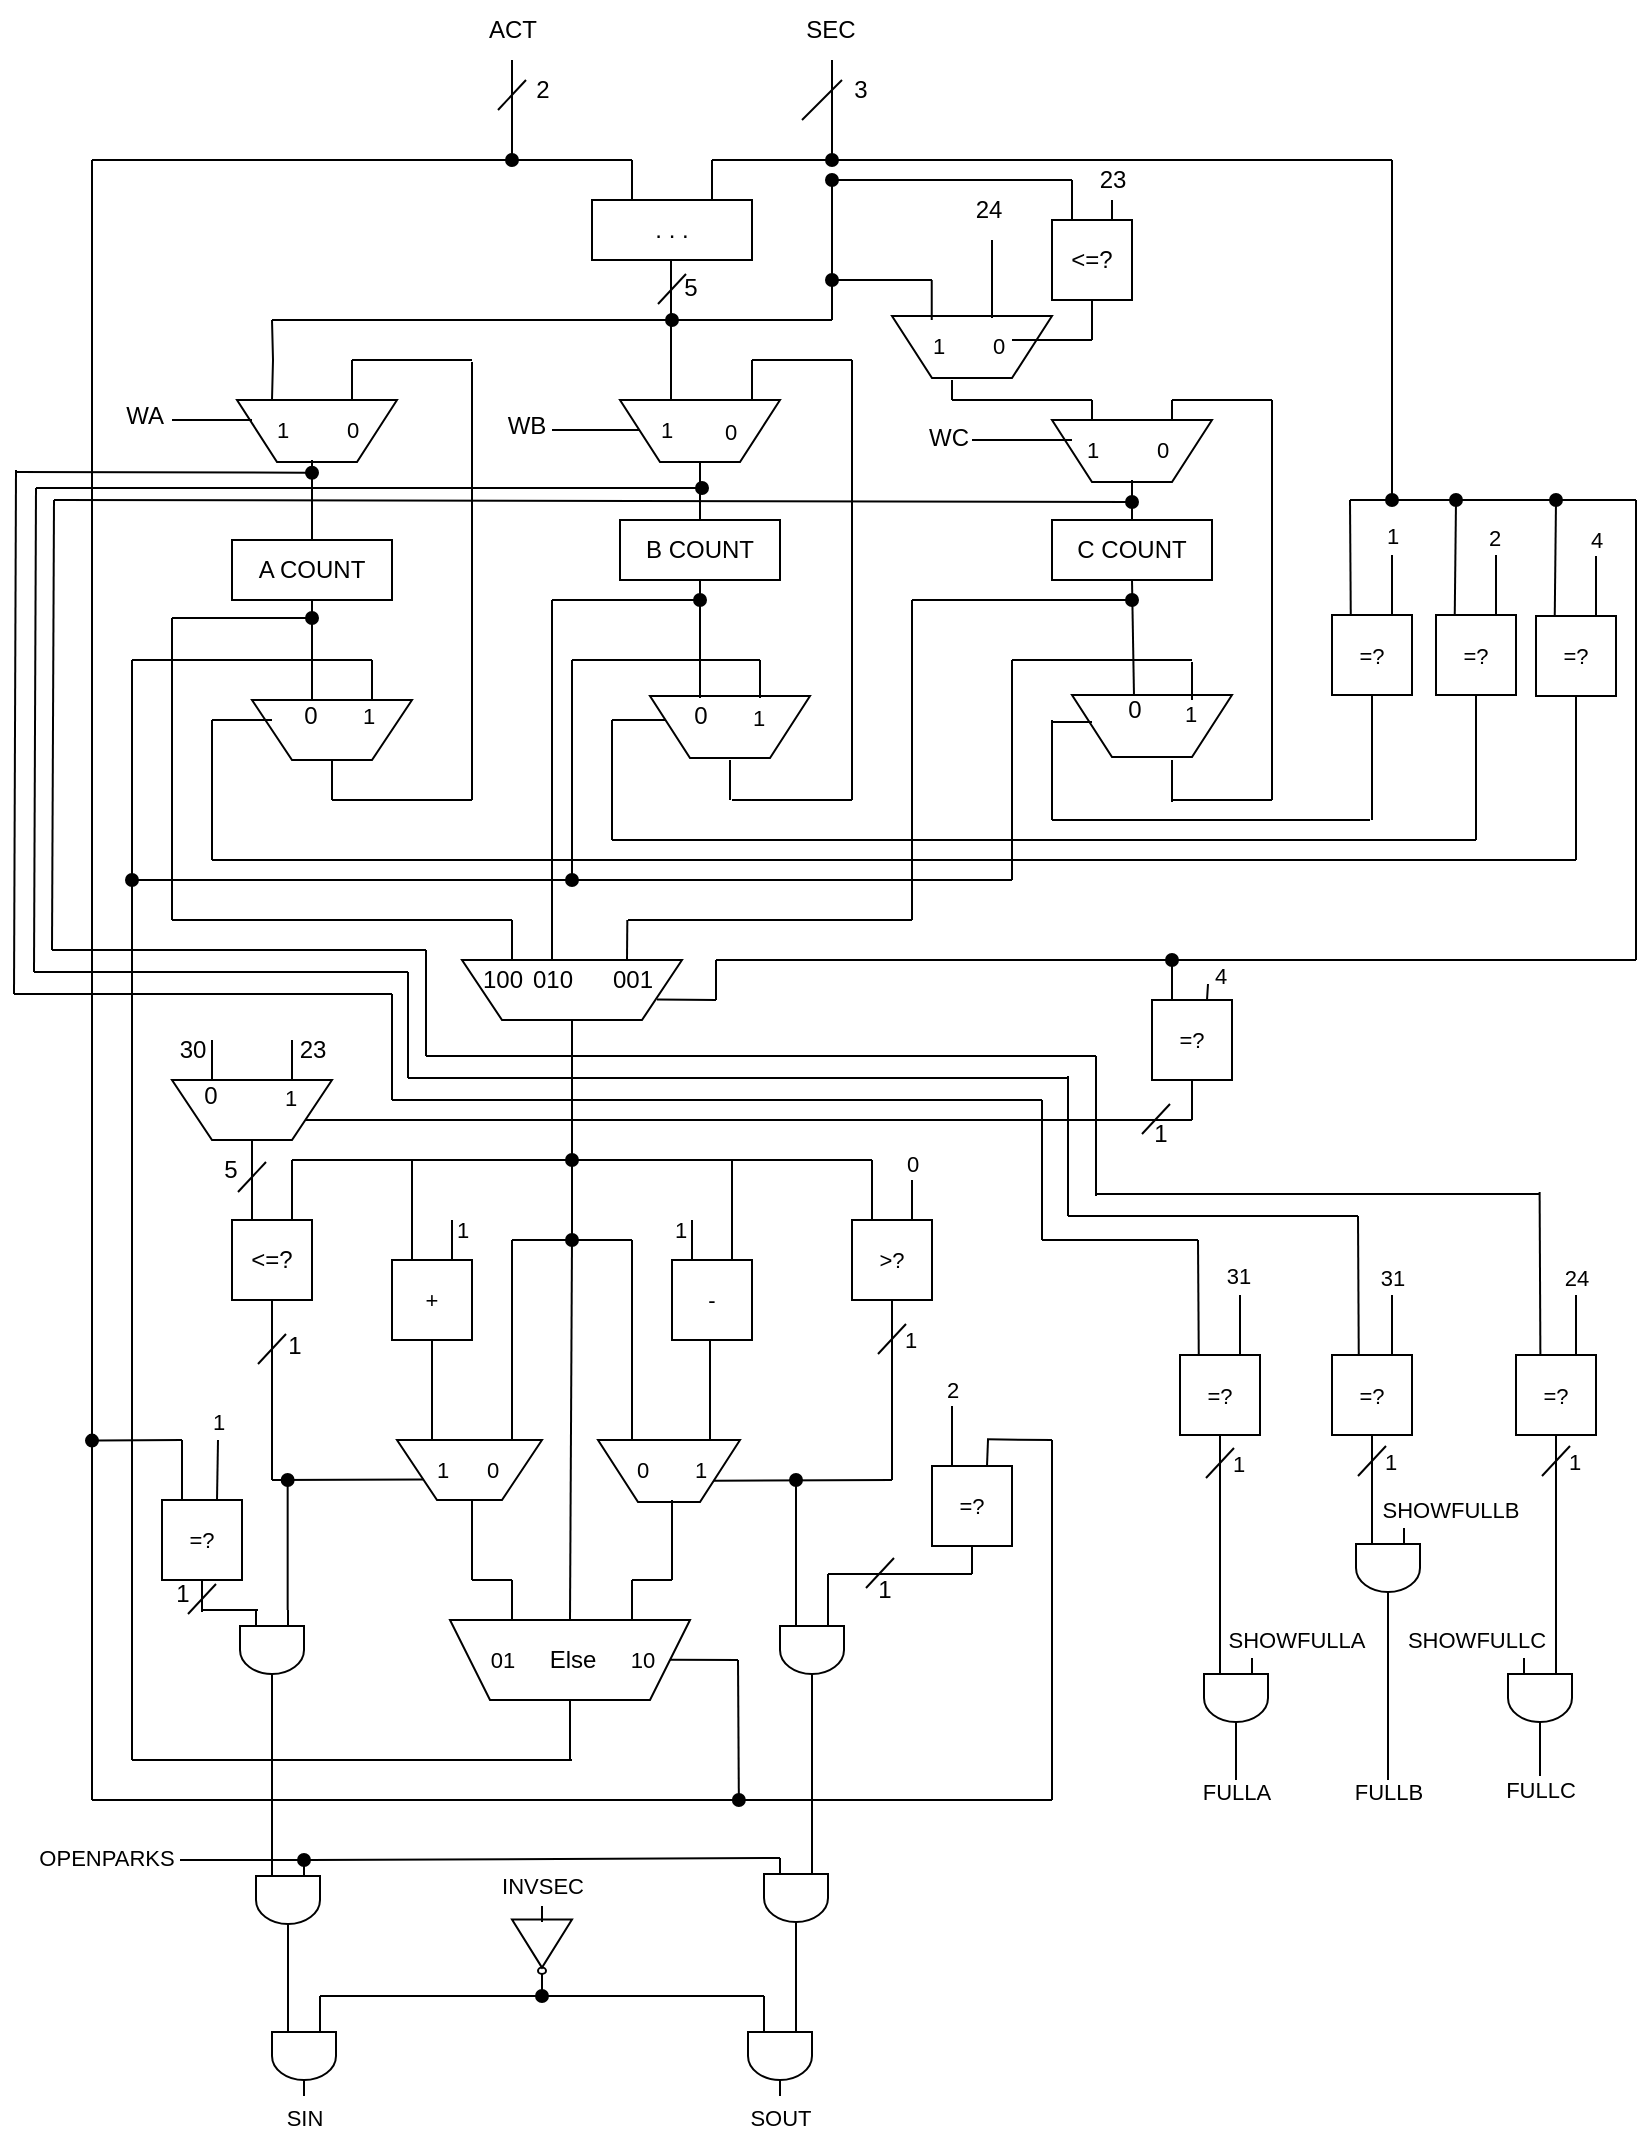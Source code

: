 <mxfile version="20.8.19" type="device"><diagram name="Pagina-1" id="pe1fmN0m3mPKZLCy92O6"><mxGraphModel dx="1986" dy="1013" grid="1" gridSize="10" guides="1" tooltips="1" connect="1" arrows="1" fold="1" page="1" pageScale="1" pageWidth="827" pageHeight="1169" background="none" math="0" shadow="0"><root><mxCell id="0"/><mxCell id="1" parent="0"/><mxCell id="Bjskrzquu5cL8oKg5c4d-9" value=". . ." style="rounded=0;whiteSpace=wrap;html=1;fillColor=none;" parent="1" vertex="1"><mxGeometry x="298" y="120" width="80" height="30" as="geometry"/></mxCell><mxCell id="Bjskrzquu5cL8oKg5c4d-12" value="" style="endArrow=none;html=1;rounded=0;" parent="1" edge="1"><mxGeometry width="50" height="50" relative="1" as="geometry"><mxPoint x="258" y="100" as="sourcePoint"/><mxPoint x="318" y="100" as="targetPoint"/><Array as="points"/></mxGeometry></mxCell><mxCell id="Bjskrzquu5cL8oKg5c4d-14" value="" style="endArrow=none;html=1;rounded=0;" parent="1" edge="1"><mxGeometry width="50" height="50" relative="1" as="geometry"><mxPoint x="358" y="100" as="sourcePoint"/><mxPoint x="418" y="100" as="targetPoint"/></mxGeometry></mxCell><mxCell id="Bjskrzquu5cL8oKg5c4d-15" value="" style="endArrow=none;html=1;rounded=0;exitX=0.25;exitY=0;exitDx=0;exitDy=0;" parent="1" source="Bjskrzquu5cL8oKg5c4d-9" edge="1"><mxGeometry width="50" height="50" relative="1" as="geometry"><mxPoint x="268" y="150" as="sourcePoint"/><mxPoint x="318" y="100" as="targetPoint"/></mxGeometry></mxCell><mxCell id="Bjskrzquu5cL8oKg5c4d-16" value="" style="endArrow=none;html=1;rounded=0;exitX=0.75;exitY=0;exitDx=0;exitDy=0;" parent="1" source="Bjskrzquu5cL8oKg5c4d-9" edge="1"><mxGeometry width="50" height="50" relative="1" as="geometry"><mxPoint x="308" y="150" as="sourcePoint"/><mxPoint x="358" y="100" as="targetPoint"/></mxGeometry></mxCell><mxCell id="Bjskrzquu5cL8oKg5c4d-17" value="" style="endArrow=none;html=1;rounded=0;endFill=0;" parent="1" edge="1"><mxGeometry width="50" height="50" relative="1" as="geometry"><mxPoint x="48" y="100" as="sourcePoint"/><mxPoint x="258" y="100" as="targetPoint"/></mxGeometry></mxCell><mxCell id="Bjskrzquu5cL8oKg5c4d-18" value="" style="endArrow=none;html=1;rounded=0;" parent="1" edge="1"><mxGeometry width="50" height="50" relative="1" as="geometry"><mxPoint x="418" y="100" as="sourcePoint"/><mxPoint x="698" y="100" as="targetPoint"/></mxGeometry></mxCell><mxCell id="Bjskrzquu5cL8oKg5c4d-21" value="" style="endArrow=none;html=1;rounded=0;entryX=0;entryY=0;entryDx=0;entryDy=0;entryPerimeter=0;endFill=0;startArrow=oval;startFill=1;" parent="1" edge="1"><mxGeometry width="50" height="50" relative="1" as="geometry"><mxPoint x="258" y="100" as="sourcePoint"/><mxPoint x="258" y="50" as="targetPoint"/></mxGeometry></mxCell><mxCell id="Bjskrzquu5cL8oKg5c4d-22" value="" style="endArrow=none;html=1;rounded=0;" parent="1" edge="1"><mxGeometry width="50" height="50" relative="1" as="geometry"><mxPoint x="251" y="75" as="sourcePoint"/><mxPoint x="265" y="60" as="targetPoint"/></mxGeometry></mxCell><mxCell id="Bjskrzquu5cL8oKg5c4d-27" value="" style="endArrow=none;html=1;rounded=0;exitX=0.517;exitY=-0.033;exitDx=0;exitDy=0;exitPerimeter=0;" parent="1" edge="1"><mxGeometry width="50" height="50" relative="1" as="geometry"><mxPoint x="337.51" y="220.01" as="sourcePoint"/><mxPoint x="337.5" y="150" as="targetPoint"/></mxGeometry></mxCell><mxCell id="Bjskrzquu5cL8oKg5c4d-32" value="" style="endArrow=none;html=1;rounded=0;" parent="1" edge="1"><mxGeometry width="50" height="50" relative="1" as="geometry"><mxPoint x="138" y="220" as="sourcePoint"/><mxPoint x="138" y="180" as="targetPoint"/><Array as="points"><mxPoint x="138.5" y="200"/></Array></mxGeometry></mxCell><mxCell id="Bjskrzquu5cL8oKg5c4d-33" value="" style="endArrow=oval;html=1;rounded=0;endFill=1;" parent="1" edge="1"><mxGeometry width="50" height="50" relative="1" as="geometry"><mxPoint x="138" y="180" as="sourcePoint"/><mxPoint x="338" y="180" as="targetPoint"/></mxGeometry></mxCell><mxCell id="Bjskrzquu5cL8oKg5c4d-34" value="" style="endArrow=none;html=1;rounded=0;" parent="1" edge="1"><mxGeometry width="50" height="50" relative="1" as="geometry"><mxPoint x="88" y="230" as="sourcePoint"/><mxPoint x="128" y="230" as="targetPoint"/></mxGeometry></mxCell><mxCell id="Bjskrzquu5cL8oKg5c4d-35" value="WA" style="text;html=1;align=center;verticalAlign=middle;resizable=0;points=[];autosize=1;strokeColor=none;fillColor=none;" parent="1" vertex="1"><mxGeometry x="54" y="213" width="40" height="30" as="geometry"/></mxCell><mxCell id="Bjskrzquu5cL8oKg5c4d-38" value="" style="endArrow=none;html=1;rounded=0;" parent="1" edge="1"><mxGeometry width="50" height="50" relative="1" as="geometry"><mxPoint x="158" y="290" as="sourcePoint"/><mxPoint x="158" y="250" as="targetPoint"/></mxGeometry></mxCell><mxCell id="Bjskrzquu5cL8oKg5c4d-59" value="A COUNT" style="rounded=0;whiteSpace=wrap;html=1;fillColor=none;" parent="1" vertex="1"><mxGeometry x="118" y="290" width="80" height="30" as="geometry"/></mxCell><mxCell id="Bjskrzquu5cL8oKg5c4d-63" value="" style="endArrow=none;html=1;rounded=0;" parent="1" edge="1"><mxGeometry width="50" height="50" relative="1" as="geometry"><mxPoint x="158" y="370" as="sourcePoint"/><mxPoint x="158" y="320" as="targetPoint"/></mxGeometry></mxCell><mxCell id="Bjskrzquu5cL8oKg5c4d-64" value="" style="endArrow=none;html=1;rounded=0;" parent="1" edge="1"><mxGeometry width="50" height="50" relative="1" as="geometry"><mxPoint x="188" y="370" as="sourcePoint"/><mxPoint x="188" y="350" as="targetPoint"/></mxGeometry></mxCell><mxCell id="Bjskrzquu5cL8oKg5c4d-65" value="" style="endArrow=none;html=1;rounded=0;" parent="1" edge="1"><mxGeometry width="50" height="50" relative="1" as="geometry"><mxPoint x="68" y="350" as="sourcePoint"/><mxPoint x="188" y="350" as="targetPoint"/></mxGeometry></mxCell><mxCell id="Bjskrzquu5cL8oKg5c4d-66" value="" style="endArrow=none;html=1;rounded=0;" parent="1" edge="1"><mxGeometry width="50" height="50" relative="1" as="geometry"><mxPoint x="48" y="920" as="sourcePoint"/><mxPoint x="48" y="100" as="targetPoint"/></mxGeometry></mxCell><mxCell id="Bjskrzquu5cL8oKg5c4d-68" value="" style="endArrow=none;html=1;rounded=0;" parent="1" edge="1"><mxGeometry width="50" height="50" relative="1" as="geometry"><mxPoint x="178" y="220" as="sourcePoint"/><mxPoint x="178" y="200" as="targetPoint"/></mxGeometry></mxCell><mxCell id="Bjskrzquu5cL8oKg5c4d-69" value="" style="endArrow=none;html=1;rounded=0;" parent="1" edge="1"><mxGeometry width="50" height="50" relative="1" as="geometry"><mxPoint x="178" y="200" as="sourcePoint"/><mxPoint x="238" y="200" as="targetPoint"/></mxGeometry></mxCell><mxCell id="Bjskrzquu5cL8oKg5c4d-70" value="" style="endArrow=none;html=1;rounded=0;" parent="1" edge="1"><mxGeometry width="50" height="50" relative="1" as="geometry"><mxPoint x="238" y="420" as="sourcePoint"/><mxPoint x="238" y="201" as="targetPoint"/></mxGeometry></mxCell><mxCell id="Bjskrzquu5cL8oKg5c4d-71" value="" style="endArrow=none;html=1;rounded=0;" parent="1" edge="1"><mxGeometry width="50" height="50" relative="1" as="geometry"><mxPoint x="168" y="420" as="sourcePoint"/><mxPoint x="238" y="420" as="targetPoint"/></mxGeometry></mxCell><mxCell id="Bjskrzquu5cL8oKg5c4d-72" value="" style="endArrow=none;html=1;rounded=0;" parent="1" edge="1"><mxGeometry width="50" height="50" relative="1" as="geometry"><mxPoint x="168" y="420" as="sourcePoint"/><mxPoint x="168" y="400" as="targetPoint"/></mxGeometry></mxCell><mxCell id="Bjskrzquu5cL8oKg5c4d-77" value="" style="endArrow=none;html=1;rounded=0;" parent="1" edge="1"><mxGeometry width="50" height="50" relative="1" as="geometry"><mxPoint x="352" y="280" as="sourcePoint"/><mxPoint x="352" y="251" as="targetPoint"/></mxGeometry></mxCell><mxCell id="Bjskrzquu5cL8oKg5c4d-78" value="B COUNT" style="rounded=0;whiteSpace=wrap;html=1;fillColor=none;" parent="1" vertex="1"><mxGeometry x="312" y="280" width="80" height="30" as="geometry"/></mxCell><mxCell id="Bjskrzquu5cL8oKg5c4d-80" value="" style="endArrow=none;html=1;rounded=0;" parent="1" edge="1"><mxGeometry width="50" height="50" relative="1" as="geometry"><mxPoint x="403" y="80" as="sourcePoint"/><mxPoint x="423" y="60" as="targetPoint"/></mxGeometry></mxCell><mxCell id="Bjskrzquu5cL8oKg5c4d-81" value="" style="endArrow=none;html=1;rounded=0;startArrow=oval;startFill=1;" parent="1" edge="1"><mxGeometry width="50" height="50" relative="1" as="geometry"><mxPoint x="418" y="100" as="sourcePoint"/><mxPoint x="418" y="50" as="targetPoint"/></mxGeometry></mxCell><mxCell id="Bjskrzquu5cL8oKg5c4d-83" value="" style="endArrow=none;html=1;rounded=0;" parent="1" edge="1"><mxGeometry width="50" height="50" relative="1" as="geometry"><mxPoint x="338" y="180" as="sourcePoint"/><mxPoint x="418" y="180" as="targetPoint"/></mxGeometry></mxCell><mxCell id="Bjskrzquu5cL8oKg5c4d-84" value="" style="endArrow=none;html=1;rounded=0;" parent="1" edge="1"><mxGeometry width="50" height="50" relative="1" as="geometry"><mxPoint x="418" y="180" as="sourcePoint"/><mxPoint x="418" y="110" as="targetPoint"/></mxGeometry></mxCell><mxCell id="Bjskrzquu5cL8oKg5c4d-85" value="" style="endArrow=none;html=1;rounded=0;startArrow=oval;startFill=1;" parent="1" edge="1"><mxGeometry width="50" height="50" relative="1" as="geometry"><mxPoint x="418" y="110" as="sourcePoint"/><mxPoint x="538" y="110" as="targetPoint"/></mxGeometry></mxCell><mxCell id="Bjskrzquu5cL8oKg5c4d-86" value="" style="endArrow=none;html=1;rounded=0;" parent="1" edge="1"><mxGeometry width="50" height="50" relative="1" as="geometry"><mxPoint x="538" y="130" as="sourcePoint"/><mxPoint x="538" y="110" as="targetPoint"/></mxGeometry></mxCell><mxCell id="Bjskrzquu5cL8oKg5c4d-89" value="&amp;lt;=?" style="rounded=0;whiteSpace=wrap;html=1;fillColor=none;" parent="1" vertex="1"><mxGeometry x="528" y="130" width="40" height="40" as="geometry"/></mxCell><mxCell id="Bjskrzquu5cL8oKg5c4d-90" value="" style="endArrow=none;html=1;rounded=0;" parent="1" edge="1"><mxGeometry width="50" height="50" relative="1" as="geometry"><mxPoint x="558" y="130" as="sourcePoint"/><mxPoint x="558" y="120" as="targetPoint"/></mxGeometry></mxCell><mxCell id="Bjskrzquu5cL8oKg5c4d-92" value="23" style="text;html=1;align=center;verticalAlign=middle;resizable=0;points=[];autosize=1;strokeColor=none;fillColor=none;" parent="1" vertex="1"><mxGeometry x="538" y="95" width="40" height="30" as="geometry"/></mxCell><mxCell id="Bjskrzquu5cL8oKg5c4d-93" value="" style="endArrow=none;html=1;rounded=0;" parent="1" edge="1"><mxGeometry width="50" height="50" relative="1" as="geometry"><mxPoint x="548" y="190" as="sourcePoint"/><mxPoint x="548" y="170" as="targetPoint"/></mxGeometry></mxCell><mxCell id="Bjskrzquu5cL8oKg5c4d-94" value="" style="endArrow=none;html=1;rounded=0;exitX=1;exitY=0.367;exitDx=0;exitDy=0;exitPerimeter=0;" parent="1" edge="1"><mxGeometry width="50" height="50" relative="1" as="geometry"><mxPoint x="508" y="190.01" as="sourcePoint"/><mxPoint x="548" y="190" as="targetPoint"/></mxGeometry></mxCell><mxCell id="Bjskrzquu5cL8oKg5c4d-102" value="" style="endArrow=oval;html=1;rounded=0;startArrow=none;startFill=0;endFill=1;" parent="1" edge="1"><mxGeometry width="50" height="50" relative="1" as="geometry"><mxPoint x="468" y="160" as="sourcePoint"/><mxPoint x="418" y="160" as="targetPoint"/></mxGeometry></mxCell><mxCell id="Bjskrzquu5cL8oKg5c4d-103" value="" style="endArrow=none;html=1;rounded=0;" parent="1" edge="1"><mxGeometry width="50" height="50" relative="1" as="geometry"><mxPoint x="498" y="179" as="sourcePoint"/><mxPoint x="498" y="140" as="targetPoint"/></mxGeometry></mxCell><mxCell id="Bjskrzquu5cL8oKg5c4d-106" value="" style="endArrow=none;html=1;rounded=0;" parent="1" edge="1"><mxGeometry width="50" height="50" relative="1" as="geometry"><mxPoint x="498" y="170" as="sourcePoint"/><mxPoint x="498" y="170" as="targetPoint"/></mxGeometry></mxCell><mxCell id="Bjskrzquu5cL8oKg5c4d-107" value="" style="endArrow=none;html=1;rounded=0;" parent="1" edge="1"><mxGeometry width="50" height="50" relative="1" as="geometry"><mxPoint x="467.87" y="180" as="sourcePoint"/><mxPoint x="467.87" y="160" as="targetPoint"/></mxGeometry></mxCell><mxCell id="Bjskrzquu5cL8oKg5c4d-109" value="24" style="text;html=1;align=center;verticalAlign=middle;resizable=0;points=[];autosize=1;strokeColor=none;fillColor=none;" parent="1" vertex="1"><mxGeometry x="475.5" y="110" width="40" height="30" as="geometry"/></mxCell><mxCell id="Bjskrzquu5cL8oKg5c4d-110" value="" style="endArrow=none;html=1;rounded=0;exitX=0.5;exitY=-0.033;exitDx=0;exitDy=0;exitPerimeter=0;" parent="1" edge="1"><mxGeometry width="50" height="50" relative="1" as="geometry"><mxPoint x="352" y="369.01" as="sourcePoint"/><mxPoint x="352" y="310" as="targetPoint"/></mxGeometry></mxCell><mxCell id="Bjskrzquu5cL8oKg5c4d-119" value="" style="endArrow=none;html=1;rounded=0;" parent="1" edge="1"><mxGeometry width="50" height="50" relative="1" as="geometry"><mxPoint x="428" y="420" as="sourcePoint"/><mxPoint x="428" y="200" as="targetPoint"/></mxGeometry></mxCell><mxCell id="Bjskrzquu5cL8oKg5c4d-120" value="" style="endArrow=none;html=1;rounded=0;" parent="1" edge="1"><mxGeometry width="50" height="50" relative="1" as="geometry"><mxPoint x="378" y="200" as="sourcePoint"/><mxPoint x="428" y="200" as="targetPoint"/></mxGeometry></mxCell><mxCell id="Bjskrzquu5cL8oKg5c4d-121" value="" style="endArrow=none;html=1;rounded=0;" parent="1" edge="1"><mxGeometry width="50" height="50" relative="1" as="geometry"><mxPoint x="378" y="220" as="sourcePoint"/><mxPoint x="378" y="200" as="targetPoint"/></mxGeometry></mxCell><mxCell id="Bjskrzquu5cL8oKg5c4d-123" value="" style="endArrow=none;html=1;rounded=0;" parent="1" edge="1"><mxGeometry width="50" height="50" relative="1" as="geometry"><mxPoint x="478" y="220" as="sourcePoint"/><mxPoint x="478" y="210" as="targetPoint"/></mxGeometry></mxCell><mxCell id="Bjskrzquu5cL8oKg5c4d-124" value="" style="endArrow=none;html=1;rounded=0;" parent="1" edge="1"><mxGeometry width="50" height="50" relative="1" as="geometry"><mxPoint x="548" y="220" as="sourcePoint"/><mxPoint x="478" y="220" as="targetPoint"/></mxGeometry></mxCell><mxCell id="Bjskrzquu5cL8oKg5c4d-125" value="" style="endArrow=none;html=1;rounded=0;" parent="1" edge="1"><mxGeometry width="50" height="50" relative="1" as="geometry"><mxPoint x="548" y="230" as="sourcePoint"/><mxPoint x="548" y="220" as="targetPoint"/></mxGeometry></mxCell><mxCell id="Bjskrzquu5cL8oKg5c4d-132" value="" style="endArrow=none;html=1;rounded=0;" parent="1" edge="1"><mxGeometry width="50" height="50" relative="1" as="geometry"><mxPoint x="568" y="280" as="sourcePoint"/><mxPoint x="568" y="260" as="targetPoint"/></mxGeometry></mxCell><mxCell id="Bjskrzquu5cL8oKg5c4d-133" value="C COUNT" style="rounded=0;whiteSpace=wrap;html=1;fillColor=none;" parent="1" vertex="1"><mxGeometry x="528" y="280" width="80" height="30" as="geometry"/></mxCell><mxCell id="Bjskrzquu5cL8oKg5c4d-134" value="" style="endArrow=none;html=1;rounded=0;exitX=0.525;exitY=-0.066;exitDx=0;exitDy=0;exitPerimeter=0;" parent="1" edge="1"><mxGeometry width="50" height="50" relative="1" as="geometry"><mxPoint x="569.0" y="368.02" as="sourcePoint"/><mxPoint x="568" y="310" as="targetPoint"/></mxGeometry></mxCell><mxCell id="Bjskrzquu5cL8oKg5c4d-141" value="" style="endArrow=none;html=1;rounded=0;" parent="1" edge="1"><mxGeometry width="50" height="50" relative="1" as="geometry"><mxPoint x="588" y="421" as="sourcePoint"/><mxPoint x="588" y="400" as="targetPoint"/></mxGeometry></mxCell><mxCell id="Bjskrzquu5cL8oKg5c4d-142" value="" style="endArrow=none;html=1;rounded=0;" parent="1" edge="1"><mxGeometry width="50" height="50" relative="1" as="geometry"><mxPoint x="588" y="420" as="sourcePoint"/><mxPoint x="638" y="420" as="targetPoint"/></mxGeometry></mxCell><mxCell id="Bjskrzquu5cL8oKg5c4d-143" value="" style="endArrow=none;html=1;rounded=0;" parent="1" edge="1"><mxGeometry width="50" height="50" relative="1" as="geometry"><mxPoint x="638" y="420" as="sourcePoint"/><mxPoint x="638" y="220" as="targetPoint"/></mxGeometry></mxCell><mxCell id="Bjskrzquu5cL8oKg5c4d-144" value="" style="endArrow=none;html=1;rounded=0;" parent="1" edge="1"><mxGeometry width="50" height="50" relative="1" as="geometry"><mxPoint x="588" y="220" as="sourcePoint"/><mxPoint x="638" y="220" as="targetPoint"/></mxGeometry></mxCell><mxCell id="Bjskrzquu5cL8oKg5c4d-145" value="" style="endArrow=none;html=1;rounded=0;exitX=0.25;exitY=1;exitDx=0;exitDy=0;" parent="1" source="ZFoiZpYvu2nWBZxpGAW4-105" edge="1"><mxGeometry width="50" height="50" relative="1" as="geometry"><mxPoint x="591.01" y="230" as="sourcePoint"/><mxPoint x="588" y="220" as="targetPoint"/></mxGeometry></mxCell><mxCell id="Bjskrzquu5cL8oKg5c4d-148" value="" style="endArrow=none;html=1;rounded=0;" parent="1" edge="1"><mxGeometry width="50" height="50" relative="1" as="geometry"><mxPoint x="278" y="235" as="sourcePoint"/><mxPoint x="322" y="235" as="targetPoint"/></mxGeometry></mxCell><mxCell id="Bjskrzquu5cL8oKg5c4d-149" value="WB" style="text;html=1;align=center;verticalAlign=middle;resizable=0;points=[];autosize=1;strokeColor=none;fillColor=none;" parent="1" vertex="1"><mxGeometry x="245" y="218" width="40" height="30" as="geometry"/></mxCell><mxCell id="Bjskrzquu5cL8oKg5c4d-150" value="" style="endArrow=none;html=1;rounded=0;" parent="1" edge="1"><mxGeometry width="50" height="50" relative="1" as="geometry"><mxPoint x="488" y="240" as="sourcePoint"/><mxPoint x="538" y="240" as="targetPoint"/></mxGeometry></mxCell><mxCell id="Bjskrzquu5cL8oKg5c4d-151" value="WC" style="text;html=1;align=center;verticalAlign=middle;resizable=0;points=[];autosize=1;strokeColor=none;fillColor=none;" parent="1" vertex="1"><mxGeometry x="456" y="224" width="40" height="30" as="geometry"/></mxCell><mxCell id="Bjskrzquu5cL8oKg5c4d-152" value="" style="endArrow=none;html=1;rounded=0;" parent="1" edge="1"><mxGeometry width="50" height="50" relative="1" as="geometry"><mxPoint x="108" y="380" as="sourcePoint"/><mxPoint x="138" y="380" as="targetPoint"/></mxGeometry></mxCell><mxCell id="Bjskrzquu5cL8oKg5c4d-153" value="" style="endArrow=none;html=1;rounded=0;" parent="1" edge="1"><mxGeometry width="50" height="50" relative="1" as="geometry"><mxPoint x="108" y="450" as="sourcePoint"/><mxPoint x="108" y="380" as="targetPoint"/></mxGeometry></mxCell><mxCell id="Bjskrzquu5cL8oKg5c4d-154" value="" style="endArrow=none;html=1;rounded=0;" parent="1" edge="1"><mxGeometry width="50" height="50" relative="1" as="geometry"><mxPoint x="108" y="450" as="sourcePoint"/><mxPoint x="790" y="450" as="targetPoint"/></mxGeometry></mxCell><mxCell id="Bjskrzquu5cL8oKg5c4d-155" value="" style="endArrow=none;html=1;rounded=0;startArrow=oval;startFill=1;" parent="1" edge="1"><mxGeometry width="50" height="50" relative="1" as="geometry"><mxPoint x="698" y="270" as="sourcePoint"/><mxPoint x="698" y="100" as="targetPoint"/></mxGeometry></mxCell><mxCell id="Bjskrzquu5cL8oKg5c4d-156" value="" style="endArrow=none;html=1;rounded=0;" parent="1" edge="1"><mxGeometry width="50" height="50" relative="1" as="geometry"><mxPoint x="68" y="900" as="sourcePoint"/><mxPoint x="68" y="350" as="targetPoint"/></mxGeometry></mxCell><mxCell id="Bjskrzquu5cL8oKg5c4d-157" value="" style="endArrow=oval;html=1;rounded=0;endFill=1;" parent="1" edge="1"><mxGeometry width="50" height="50" relative="1" as="geometry"><mxPoint x="88" y="329" as="sourcePoint"/><mxPoint x="158" y="329" as="targetPoint"/></mxGeometry></mxCell><mxCell id="Bjskrzquu5cL8oKg5c4d-158" value="" style="endArrow=none;html=1;rounded=0;" parent="1" edge="1"><mxGeometry width="50" height="50" relative="1" as="geometry"><mxPoint x="88" y="480" as="sourcePoint"/><mxPoint x="88" y="329" as="targetPoint"/></mxGeometry></mxCell><mxCell id="Bjskrzquu5cL8oKg5c4d-159" value="" style="endArrow=none;html=1;rounded=0;startArrow=oval;startFill=1;" parent="1" edge="1"><mxGeometry width="50" height="50" relative="1" as="geometry"><mxPoint x="68" y="460" as="sourcePoint"/><mxPoint x="508" y="460" as="targetPoint"/></mxGeometry></mxCell><mxCell id="Bjskrzquu5cL8oKg5c4d-160" value="" style="endArrow=none;html=1;rounded=0;" parent="1" edge="1"><mxGeometry width="50" height="50" relative="1" as="geometry"><mxPoint x="382" y="369" as="sourcePoint"/><mxPoint x="382" y="350" as="targetPoint"/></mxGeometry></mxCell><mxCell id="Bjskrzquu5cL8oKg5c4d-161" value="" style="endArrow=none;html=1;rounded=0;" parent="1" edge="1"><mxGeometry width="50" height="50" relative="1" as="geometry"><mxPoint x="288" y="350" as="sourcePoint"/><mxPoint x="382" y="350" as="targetPoint"/></mxGeometry></mxCell><mxCell id="Bjskrzquu5cL8oKg5c4d-162" value="" style="endArrow=none;html=1;rounded=0;endFill=0;startArrow=oval;startFill=1;" parent="1" edge="1"><mxGeometry width="50" height="50" relative="1" as="geometry"><mxPoint x="288" y="460" as="sourcePoint"/><mxPoint x="288" y="350" as="targetPoint"/></mxGeometry></mxCell><mxCell id="Bjskrzquu5cL8oKg5c4d-170" value="" style="endArrow=none;html=1;rounded=0;" parent="1" edge="1"><mxGeometry width="50" height="50" relative="1" as="geometry"><mxPoint x="308" y="380" as="sourcePoint"/><mxPoint x="335" y="380" as="targetPoint"/></mxGeometry></mxCell><mxCell id="Bjskrzquu5cL8oKg5c4d-171" value="" style="endArrow=none;html=1;rounded=0;startArrow=none;startFill=0;" parent="1" edge="1"><mxGeometry width="50" height="50" relative="1" as="geometry"><mxPoint x="308" y="440" as="sourcePoint"/><mxPoint x="308" y="380" as="targetPoint"/></mxGeometry></mxCell><mxCell id="Bjskrzquu5cL8oKg5c4d-172" value="" style="endArrow=none;html=1;rounded=0;" parent="1" edge="1"><mxGeometry width="50" height="50" relative="1" as="geometry"><mxPoint x="528" y="381" as="sourcePoint"/><mxPoint x="548" y="381" as="targetPoint"/></mxGeometry></mxCell><mxCell id="Bjskrzquu5cL8oKg5c4d-173" value="" style="endArrow=none;html=1;rounded=0;" parent="1" edge="1"><mxGeometry width="50" height="50" relative="1" as="geometry"><mxPoint x="508" y="460" as="sourcePoint"/><mxPoint x="508" y="350" as="targetPoint"/></mxGeometry></mxCell><mxCell id="Bjskrzquu5cL8oKg5c4d-174" value="" style="endArrow=none;html=1;rounded=0;" parent="1" edge="1"><mxGeometry width="50" height="50" relative="1" as="geometry"><mxPoint x="598" y="370" as="sourcePoint"/><mxPoint x="598" y="351" as="targetPoint"/></mxGeometry></mxCell><mxCell id="Bjskrzquu5cL8oKg5c4d-178" value="" style="endArrow=none;html=1;rounded=0;" parent="1" edge="1"><mxGeometry width="50" height="50" relative="1" as="geometry"><mxPoint x="508" y="350" as="sourcePoint"/><mxPoint x="598" y="350" as="targetPoint"/></mxGeometry></mxCell><mxCell id="Bjskrzquu5cL8oKg5c4d-179" value="" style="endArrow=none;html=1;rounded=0;startArrow=none;startFill=0;" parent="1" edge="1"><mxGeometry width="50" height="50" relative="1" as="geometry"><mxPoint x="528" y="430" as="sourcePoint"/><mxPoint x="528" y="380" as="targetPoint"/></mxGeometry></mxCell><mxCell id="Bjskrzquu5cL8oKg5c4d-186" value="" style="endArrow=none;html=1;rounded=0;" parent="1" edge="1"><mxGeometry width="50" height="50" relative="1" as="geometry"><mxPoint x="88" y="480" as="sourcePoint"/><mxPoint x="258" y="480" as="targetPoint"/></mxGeometry></mxCell><mxCell id="Bjskrzquu5cL8oKg5c4d-188" value="" style="endArrow=none;html=1;rounded=0;" parent="1" edge="1"><mxGeometry width="50" height="50" relative="1" as="geometry"><mxPoint x="258" y="500" as="sourcePoint"/><mxPoint x="258" y="480" as="targetPoint"/></mxGeometry></mxCell><mxCell id="Bjskrzquu5cL8oKg5c4d-189" value="" style="endArrow=oval;html=1;rounded=0;endFill=1;" parent="1" edge="1"><mxGeometry width="50" height="50" relative="1" as="geometry"><mxPoint x="278" y="320" as="sourcePoint"/><mxPoint x="352" y="320" as="targetPoint"/></mxGeometry></mxCell><mxCell id="Bjskrzquu5cL8oKg5c4d-190" value="" style="endArrow=none;html=1;rounded=0;exitX=0.4;exitY=0;exitDx=0;exitDy=0;exitPerimeter=0;" parent="1" edge="1"><mxGeometry width="50" height="50" relative="1" as="geometry"><mxPoint x="278" y="500" as="sourcePoint"/><mxPoint x="278" y="320" as="targetPoint"/></mxGeometry></mxCell><mxCell id="Bjskrzquu5cL8oKg5c4d-191" value="" style="endArrow=oval;html=1;rounded=0;endFill=1;" parent="1" edge="1"><mxGeometry width="50" height="50" relative="1" as="geometry"><mxPoint x="458" y="320" as="sourcePoint"/><mxPoint x="568" y="320" as="targetPoint"/></mxGeometry></mxCell><mxCell id="Bjskrzquu5cL8oKg5c4d-192" value="" style="endArrow=none;html=1;rounded=0;" parent="1" edge="1"><mxGeometry width="50" height="50" relative="1" as="geometry"><mxPoint x="458" y="480" as="sourcePoint"/><mxPoint x="458" y="320" as="targetPoint"/></mxGeometry></mxCell><mxCell id="Bjskrzquu5cL8oKg5c4d-193" value="" style="endArrow=none;html=1;rounded=0;" parent="1" edge="1"><mxGeometry width="50" height="50" relative="1" as="geometry"><mxPoint x="316" y="480" as="sourcePoint"/><mxPoint x="458" y="480" as="targetPoint"/></mxGeometry></mxCell><mxCell id="ZFoiZpYvu2nWBZxpGAW4-19" value="" style="endArrow=none;html=1;rounded=0;exitX=0;exitY=0.25;exitDx=0;exitDy=0;" parent="1" source="ZFoiZpYvu2nWBZxpGAW4-78" edge="1"><mxGeometry width="50" height="50" relative="1" as="geometry"><mxPoint x="188" y="540" as="sourcePoint"/><mxPoint x="598" y="580" as="targetPoint"/></mxGeometry></mxCell><mxCell id="ZFoiZpYvu2nWBZxpGAW4-20" value="" style="endArrow=none;html=1;rounded=0;" parent="1" edge="1"><mxGeometry width="50" height="50" relative="1" as="geometry"><mxPoint x="108" y="560" as="sourcePoint"/><mxPoint x="108" y="540" as="targetPoint"/></mxGeometry></mxCell><mxCell id="ZFoiZpYvu2nWBZxpGAW4-21" value="" style="endArrow=none;html=1;rounded=0;" parent="1" edge="1"><mxGeometry width="50" height="50" relative="1" as="geometry"><mxPoint x="148" y="560" as="sourcePoint"/><mxPoint x="148" y="540" as="targetPoint"/></mxGeometry></mxCell><mxCell id="ZFoiZpYvu2nWBZxpGAW4-24" value="30" style="text;html=1;align=center;verticalAlign=middle;resizable=0;points=[];autosize=1;strokeColor=none;fillColor=none;" parent="1" vertex="1"><mxGeometry x="78" y="530" width="40" height="30" as="geometry"/></mxCell><mxCell id="ZFoiZpYvu2nWBZxpGAW4-28" value="23" style="text;html=1;align=center;verticalAlign=middle;resizable=0;points=[];autosize=1;strokeColor=none;fillColor=none;" parent="1" vertex="1"><mxGeometry x="138" y="530" width="40" height="30" as="geometry"/></mxCell><mxCell id="ZFoiZpYvu2nWBZxpGAW4-33" value="" style="endArrow=none;html=1;rounded=0;" parent="1" edge="1"><mxGeometry width="50" height="50" relative="1" as="geometry"><mxPoint x="128" y="630" as="sourcePoint"/><mxPoint x="128" y="590" as="targetPoint"/></mxGeometry></mxCell><mxCell id="ZFoiZpYvu2nWBZxpGAW4-35" value="&amp;lt;=?" style="whiteSpace=wrap;html=1;aspect=fixed;fillColor=none;" parent="1" vertex="1"><mxGeometry x="118" y="630" width="40" height="40" as="geometry"/></mxCell><mxCell id="ZFoiZpYvu2nWBZxpGAW4-41" value="" style="endArrow=none;html=1;rounded=0;labelBackgroundColor=default;strokeColor=default;fontFamily=Helvetica;fontSize=11;fontColor=default;shape=connector;entryX=0.511;entryY=1;entryDx=0;entryDy=0;entryPerimeter=0;endFill=0;startArrow=oval;startFill=1;" parent="1" edge="1"><mxGeometry width="50" height="50" relative="1" as="geometry"><mxPoint x="288" y="600" as="sourcePoint"/><mxPoint x="287.99" y="530" as="targetPoint"/></mxGeometry></mxCell><mxCell id="ZFoiZpYvu2nWBZxpGAW4-43" value="" style="endArrow=none;html=1;rounded=0;labelBackgroundColor=default;strokeColor=default;fontFamily=Helvetica;fontSize=11;fontColor=default;shape=connector;" parent="1" edge="1"><mxGeometry width="50" height="50" relative="1" as="geometry"><mxPoint x="148" y="600" as="sourcePoint"/><mxPoint x="438" y="600" as="targetPoint"/></mxGeometry></mxCell><mxCell id="ZFoiZpYvu2nWBZxpGAW4-44" value="" style="endArrow=none;html=1;rounded=0;labelBackgroundColor=default;strokeColor=default;fontFamily=Helvetica;fontSize=11;fontColor=default;shape=connector;" parent="1" edge="1"><mxGeometry width="50" height="50" relative="1" as="geometry"><mxPoint x="148" y="630" as="sourcePoint"/><mxPoint x="148" y="600" as="targetPoint"/></mxGeometry></mxCell><mxCell id="ZFoiZpYvu2nWBZxpGAW4-48" value="" style="endArrow=none;html=1;rounded=0;labelBackgroundColor=default;strokeColor=default;fontFamily=Helvetica;fontSize=11;fontColor=default;shape=connector;endFill=0;startArrow=oval;startFill=1;" parent="1" edge="1"><mxGeometry width="50" height="50" relative="1" as="geometry"><mxPoint x="288" y="640" as="sourcePoint"/><mxPoint x="288" y="600" as="targetPoint"/></mxGeometry></mxCell><mxCell id="ZFoiZpYvu2nWBZxpGAW4-49" value="" style="endArrow=none;html=1;rounded=0;labelBackgroundColor=default;strokeColor=default;fontFamily=Helvetica;fontSize=11;fontColor=default;shape=connector;" parent="1" edge="1"><mxGeometry width="50" height="50" relative="1" as="geometry"><mxPoint x="258" y="640" as="sourcePoint"/><mxPoint x="318" y="640" as="targetPoint"/></mxGeometry></mxCell><mxCell id="ZFoiZpYvu2nWBZxpGAW4-50" value="" style="endArrow=none;html=1;rounded=0;labelBackgroundColor=default;strokeColor=default;fontFamily=Helvetica;fontSize=11;fontColor=default;shape=connector;" parent="1" edge="1"><mxGeometry width="50" height="50" relative="1" as="geometry"><mxPoint x="208" y="650" as="sourcePoint"/><mxPoint x="208" y="600" as="targetPoint"/></mxGeometry></mxCell><mxCell id="ZFoiZpYvu2nWBZxpGAW4-51" value="+" style="whiteSpace=wrap;html=1;aspect=fixed;fontFamily=Helvetica;fontSize=11;fontColor=default;fillColor=none;" parent="1" vertex="1"><mxGeometry x="198" y="650" width="40" height="40" as="geometry"/></mxCell><mxCell id="ZFoiZpYvu2nWBZxpGAW4-52" value="" style="endArrow=none;html=1;rounded=0;labelBackgroundColor=default;strokeColor=default;fontFamily=Helvetica;fontSize=11;fontColor=default;shape=connector;" parent="1" edge="1"><mxGeometry width="50" height="50" relative="1" as="geometry"><mxPoint x="228" y="650" as="sourcePoint"/><mxPoint x="228" y="630" as="targetPoint"/></mxGeometry></mxCell><mxCell id="ZFoiZpYvu2nWBZxpGAW4-53" value="1" style="text;html=1;align=center;verticalAlign=middle;resizable=0;points=[];autosize=1;strokeColor=none;fillColor=none;fontSize=11;fontFamily=Helvetica;fontColor=default;" parent="1" vertex="1"><mxGeometry x="218" y="620" width="30" height="30" as="geometry"/></mxCell><mxCell id="ZFoiZpYvu2nWBZxpGAW4-55" value="" style="endArrow=none;html=1;rounded=0;labelBackgroundColor=default;strokeColor=default;fontFamily=Helvetica;fontSize=11;fontColor=default;shape=connector;exitX=0.333;exitY=0;exitDx=0;exitDy=0;exitPerimeter=0;" parent="1" edge="1"><mxGeometry width="50" height="50" relative="1" as="geometry"><mxPoint x="217.99" y="740" as="sourcePoint"/><mxPoint x="218" y="690" as="targetPoint"/></mxGeometry></mxCell><mxCell id="ZFoiZpYvu2nWBZxpGAW4-63" value="" style="endArrow=none;html=1;rounded=0;labelBackgroundColor=default;strokeColor=default;fontFamily=Helvetica;fontSize=11;fontColor=default;shape=connector;" parent="1" edge="1"><mxGeometry width="50" height="50" relative="1" as="geometry"><mxPoint x="258" y="740" as="sourcePoint"/><mxPoint x="258" y="640" as="targetPoint"/></mxGeometry></mxCell><mxCell id="ZFoiZpYvu2nWBZxpGAW4-66" value="" style="endArrow=none;html=1;rounded=0;labelBackgroundColor=default;strokeColor=default;fontFamily=Helvetica;fontSize=11;fontColor=default;shape=connector;" parent="1" edge="1"><mxGeometry width="50" height="50" relative="1" as="geometry"><mxPoint x="238" y="770" as="sourcePoint"/><mxPoint x="238" y="810" as="targetPoint"/><Array as="points"/></mxGeometry></mxCell><mxCell id="ZFoiZpYvu2nWBZxpGAW4-68" value="" style="endArrow=none;html=1;rounded=0;labelBackgroundColor=default;strokeColor=default;fontFamily=Helvetica;fontSize=11;fontColor=default;shape=connector;" parent="1" edge="1"><mxGeometry width="50" height="50" relative="1" as="geometry"><mxPoint x="238" y="810" as="sourcePoint"/><mxPoint x="258" y="810" as="targetPoint"/></mxGeometry></mxCell><mxCell id="ZFoiZpYvu2nWBZxpGAW4-70" value="" style="endArrow=none;html=1;rounded=0;labelBackgroundColor=default;strokeColor=default;fontFamily=Helvetica;fontSize=11;fontColor=default;shape=connector;" parent="1" edge="1"><mxGeometry width="50" height="50" relative="1" as="geometry"><mxPoint x="258" y="810" as="sourcePoint"/><mxPoint x="258" y="830" as="targetPoint"/></mxGeometry></mxCell><mxCell id="ZFoiZpYvu2nWBZxpGAW4-71" value="" style="shape=trapezoid;perimeter=trapezoidPerimeter;whiteSpace=wrap;html=1;fixedSize=1;fontFamily=Helvetica;fontSize=11;fontColor=default;rotation=-180;fillColor=none;" parent="1" vertex="1"><mxGeometry x="227" y="830" width="120" height="40" as="geometry"/></mxCell><mxCell id="ZFoiZpYvu2nWBZxpGAW4-73" value="01" style="text;html=1;align=center;verticalAlign=middle;resizable=0;points=[];autosize=1;strokeColor=none;fillColor=none;fontSize=11;fontFamily=Helvetica;fontColor=default;" parent="1" vertex="1"><mxGeometry x="233" y="835" width="40" height="30" as="geometry"/></mxCell><mxCell id="ZFoiZpYvu2nWBZxpGAW4-74" value="" style="shape=trapezoid;perimeter=trapezoidPerimeter;whiteSpace=wrap;html=1;fixedSize=1;fontFamily=Helvetica;fontSize=11;fontColor=default;rotation=-180;fillColor=none;" parent="1" vertex="1"><mxGeometry x="200.5" y="740" width="72.5" height="30" as="geometry"/></mxCell><mxCell id="ZFoiZpYvu2nWBZxpGAW4-75" value="1" style="text;html=1;align=center;verticalAlign=middle;resizable=0;points=[];autosize=1;strokeColor=none;fillColor=none;fontSize=11;fontFamily=Helvetica;fontColor=default;" parent="1" vertex="1"><mxGeometry x="208" y="740" width="30" height="30" as="geometry"/></mxCell><mxCell id="ZFoiZpYvu2nWBZxpGAW4-76" value="0" style="text;html=1;align=center;verticalAlign=middle;resizable=0;points=[];autosize=1;strokeColor=none;fillColor=none;fontSize=11;fontFamily=Helvetica;fontColor=default;" parent="1" vertex="1"><mxGeometry x="233" y="740" width="30" height="30" as="geometry"/></mxCell><mxCell id="ZFoiZpYvu2nWBZxpGAW4-78" value="" style="shape=trapezoid;perimeter=trapezoidPerimeter;whiteSpace=wrap;html=1;fixedSize=1;fontFamily=Helvetica;fontSize=11;fontColor=default;rotation=-180;fillColor=none;" parent="1" vertex="1"><mxGeometry x="88" y="560" width="80" height="30" as="geometry"/></mxCell><mxCell id="ZFoiZpYvu2nWBZxpGAW4-80" value="0" style="text;html=1;align=center;verticalAlign=middle;resizable=0;points=[];autosize=1;strokeColor=none;fillColor=none;" parent="1" vertex="1"><mxGeometry x="92" y="553" width="30" height="30" as="geometry"/></mxCell><mxCell id="ZFoiZpYvu2nWBZxpGAW4-81" value="1" style="text;html=1;align=center;verticalAlign=middle;resizable=0;points=[];autosize=1;strokeColor=none;fillColor=none;fontSize=11;fontFamily=Helvetica;fontColor=default;" parent="1" vertex="1"><mxGeometry x="132" y="554" width="30" height="30" as="geometry"/></mxCell><mxCell id="ZFoiZpYvu2nWBZxpGAW4-85" value="" style="shape=trapezoid;perimeter=trapezoidPerimeter;whiteSpace=wrap;html=1;fixedSize=1;fontFamily=Helvetica;fontSize=11;fontColor=default;rotation=-180;fillColor=none;" parent="1" vertex="1"><mxGeometry x="120.5" y="220" width="80" height="31" as="geometry"/></mxCell><mxCell id="ZFoiZpYvu2nWBZxpGAW4-86" value="1" style="text;html=1;align=center;verticalAlign=middle;resizable=0;points=[];autosize=1;strokeColor=none;fillColor=none;fontSize=11;fontFamily=Helvetica;fontColor=default;" parent="1" vertex="1"><mxGeometry x="128" y="220" width="30" height="30" as="geometry"/></mxCell><mxCell id="ZFoiZpYvu2nWBZxpGAW4-87" value="0" style="text;html=1;align=center;verticalAlign=middle;resizable=0;points=[];autosize=1;strokeColor=none;fillColor=none;fontSize=11;fontFamily=Helvetica;fontColor=default;" parent="1" vertex="1"><mxGeometry x="163" y="220" width="30" height="30" as="geometry"/></mxCell><mxCell id="ZFoiZpYvu2nWBZxpGAW4-92" value="" style="shape=trapezoid;perimeter=trapezoidPerimeter;whiteSpace=wrap;html=1;fixedSize=1;fontFamily=Helvetica;fontSize=11;fontColor=default;rotation=-180;fillColor=none;" parent="1" vertex="1"><mxGeometry x="312" y="220" width="80" height="31" as="geometry"/></mxCell><mxCell id="ZFoiZpYvu2nWBZxpGAW4-93" value="1" style="text;html=1;align=center;verticalAlign=middle;resizable=0;points=[];autosize=1;strokeColor=none;fillColor=none;fontSize=11;fontFamily=Helvetica;fontColor=default;" parent="1" vertex="1"><mxGeometry x="319.5" y="220" width="30" height="30" as="geometry"/></mxCell><mxCell id="ZFoiZpYvu2nWBZxpGAW4-94" value="0" style="text;html=1;align=center;verticalAlign=middle;resizable=0;points=[];autosize=1;strokeColor=none;fillColor=none;fontSize=11;fontFamily=Helvetica;fontColor=default;" parent="1" vertex="1"><mxGeometry x="352" y="221" width="30" height="30" as="geometry"/></mxCell><mxCell id="ZFoiZpYvu2nWBZxpGAW4-100" value="" style="shape=trapezoid;perimeter=trapezoidPerimeter;whiteSpace=wrap;html=1;fixedSize=1;fontFamily=Helvetica;fontSize=11;fontColor=default;rotation=-180;fillColor=none;" parent="1" vertex="1"><mxGeometry x="448" y="178" width="80" height="31" as="geometry"/></mxCell><mxCell id="ZFoiZpYvu2nWBZxpGAW4-101" value="1" style="text;html=1;align=center;verticalAlign=middle;resizable=0;points=[];autosize=1;strokeColor=none;fillColor=none;fontSize=11;fontFamily=Helvetica;fontColor=default;" parent="1" vertex="1"><mxGeometry x="455.5" y="178" width="30" height="30" as="geometry"/></mxCell><mxCell id="ZFoiZpYvu2nWBZxpGAW4-104" value="0" style="text;html=1;align=center;verticalAlign=middle;resizable=0;points=[];autosize=1;strokeColor=none;fillColor=none;fontSize=11;fontFamily=Helvetica;fontColor=default;" parent="1" vertex="1"><mxGeometry x="485.5" y="178" width="30" height="30" as="geometry"/></mxCell><mxCell id="ZFoiZpYvu2nWBZxpGAW4-105" value="" style="shape=trapezoid;perimeter=trapezoidPerimeter;whiteSpace=wrap;html=1;fixedSize=1;fontFamily=Helvetica;fontSize=11;fontColor=default;rotation=-180;fillColor=none;" parent="1" vertex="1"><mxGeometry x="528" y="230" width="80" height="31" as="geometry"/></mxCell><mxCell id="ZFoiZpYvu2nWBZxpGAW4-106" value="1" style="text;html=1;align=center;verticalAlign=middle;resizable=0;points=[];autosize=1;strokeColor=none;fillColor=none;fontSize=11;fontFamily=Helvetica;fontColor=default;" parent="1" vertex="1"><mxGeometry x="533" y="230" width="30" height="30" as="geometry"/></mxCell><mxCell id="ZFoiZpYvu2nWBZxpGAW4-107" value="0" style="text;html=1;align=center;verticalAlign=middle;resizable=0;points=[];autosize=1;strokeColor=none;fillColor=none;fontSize=11;fontFamily=Helvetica;fontColor=default;" parent="1" vertex="1"><mxGeometry x="568" y="230" width="30" height="30" as="geometry"/></mxCell><mxCell id="ZFoiZpYvu2nWBZxpGAW4-108" value="" style="shape=trapezoid;perimeter=trapezoidPerimeter;whiteSpace=wrap;html=1;fixedSize=1;fontFamily=Helvetica;fontSize=11;fontColor=default;rotation=-180;fillColor=none;" parent="1" vertex="1"><mxGeometry x="128" y="370" width="80" height="30" as="geometry"/></mxCell><mxCell id="ZFoiZpYvu2nWBZxpGAW4-110" value="1 " style="text;html=1;align=center;verticalAlign=middle;resizable=0;points=[];autosize=1;strokeColor=none;fillColor=none;fontSize=11;fontFamily=Helvetica;fontColor=default;" parent="1" vertex="1"><mxGeometry x="171" y="363" width="30" height="30" as="geometry"/></mxCell><mxCell id="ZFoiZpYvu2nWBZxpGAW4-111" value="0" style="text;html=1;align=center;verticalAlign=middle;resizable=0;points=[];autosize=1;strokeColor=none;fillColor=none;" parent="1" vertex="1"><mxGeometry x="142" y="363" width="30" height="30" as="geometry"/></mxCell><mxCell id="ZFoiZpYvu2nWBZxpGAW4-112" value="" style="shape=trapezoid;perimeter=trapezoidPerimeter;whiteSpace=wrap;html=1;fixedSize=1;fontFamily=Helvetica;fontSize=11;fontColor=default;rotation=-180;fillColor=none;" parent="1" vertex="1"><mxGeometry x="327" y="368" width="80" height="31" as="geometry"/></mxCell><mxCell id="ZFoiZpYvu2nWBZxpGAW4-113" value="1 " style="text;html=1;align=center;verticalAlign=middle;resizable=0;points=[];autosize=1;strokeColor=none;fillColor=none;fontSize=11;fontFamily=Helvetica;fontColor=default;" parent="1" vertex="1"><mxGeometry x="366" y="364" width="30" height="30" as="geometry"/></mxCell><mxCell id="ZFoiZpYvu2nWBZxpGAW4-114" value="0" style="text;html=1;align=center;verticalAlign=middle;resizable=0;points=[];autosize=1;strokeColor=none;fillColor=none;" parent="1" vertex="1"><mxGeometry x="337" y="363" width="30" height="30" as="geometry"/></mxCell><mxCell id="ZFoiZpYvu2nWBZxpGAW4-115" value="" style="endArrow=none;html=1;rounded=0;labelBackgroundColor=default;strokeColor=default;fontFamily=Helvetica;fontSize=11;fontColor=default;shape=connector;" parent="1" edge="1"><mxGeometry width="50" height="50" relative="1" as="geometry"><mxPoint x="367" y="400" as="sourcePoint"/><mxPoint x="367" y="420" as="targetPoint"/></mxGeometry></mxCell><mxCell id="ZFoiZpYvu2nWBZxpGAW4-118" value="" style="endArrow=none;html=1;rounded=0;labelBackgroundColor=default;strokeColor=default;fontFamily=Helvetica;fontSize=11;fontColor=default;shape=connector;" parent="1" edge="1"><mxGeometry width="50" height="50" relative="1" as="geometry"><mxPoint x="368" y="420" as="sourcePoint"/><mxPoint x="428" y="420" as="targetPoint"/></mxGeometry></mxCell><mxCell id="ZFoiZpYvu2nWBZxpGAW4-119" value="" style="shape=trapezoid;perimeter=trapezoidPerimeter;whiteSpace=wrap;html=1;fixedSize=1;fontFamily=Helvetica;fontSize=11;fontColor=default;rotation=-180;fillColor=none;" parent="1" vertex="1"><mxGeometry x="538" y="367.5" width="80" height="31" as="geometry"/></mxCell><mxCell id="ZFoiZpYvu2nWBZxpGAW4-120" value="1" style="text;html=1;align=center;verticalAlign=middle;resizable=0;points=[];autosize=1;strokeColor=none;fillColor=none;fontSize=11;fontFamily=Helvetica;fontColor=default;" parent="1" vertex="1"><mxGeometry x="582" y="362" width="30" height="30" as="geometry"/></mxCell><mxCell id="ZFoiZpYvu2nWBZxpGAW4-121" value="0" style="text;html=1;align=center;verticalAlign=middle;resizable=0;points=[];autosize=1;strokeColor=none;fillColor=none;" parent="1" vertex="1"><mxGeometry x="554" y="360" width="30" height="30" as="geometry"/></mxCell><mxCell id="ZFoiZpYvu2nWBZxpGAW4-122" value="" style="endArrow=none;html=1;rounded=0;labelBackgroundColor=default;strokeColor=default;fontFamily=Helvetica;fontSize=11;fontColor=default;shape=connector;" parent="1" edge="1"><mxGeometry width="50" height="50" relative="1" as="geometry"><mxPoint x="138" y="760" as="sourcePoint"/><mxPoint x="138" y="670" as="targetPoint"/></mxGeometry></mxCell><mxCell id="ZFoiZpYvu2nWBZxpGAW4-123" value="" style="endArrow=none;html=1;rounded=0;labelBackgroundColor=default;strokeColor=default;fontFamily=Helvetica;fontSize=11;fontColor=default;shape=connector;entryX=1;entryY=0.25;entryDx=0;entryDy=0;" parent="1" target="ZFoiZpYvu2nWBZxpGAW4-74" edge="1"><mxGeometry width="50" height="50" relative="1" as="geometry"><mxPoint x="138" y="760" as="sourcePoint"/><mxPoint x="188" y="710" as="targetPoint"/></mxGeometry></mxCell><mxCell id="EVTdUtWRC_Z4reBp40z--50" style="edgeStyle=orthogonalEdgeStyle;rounded=0;orthogonalLoop=1;jettySize=auto;html=1;exitX=0.25;exitY=1;exitDx=0;exitDy=0;startArrow=none;startFill=0;endArrow=none;endFill=0;" edge="1" parent="1" source="ZFoiZpYvu2nWBZxpGAW4-130"><mxGeometry relative="1" as="geometry"><mxPoint x="315.667" y="480" as="targetPoint"/></mxGeometry></mxCell><mxCell id="ZFoiZpYvu2nWBZxpGAW4-130" value="" style="shape=trapezoid;perimeter=trapezoidPerimeter;whiteSpace=wrap;html=1;fixedSize=1;fontFamily=Helvetica;fontSize=11;fontColor=default;rotation=-180;fillColor=none;" parent="1" vertex="1"><mxGeometry x="233" y="500" width="110" height="30" as="geometry"/></mxCell><mxCell id="ZFoiZpYvu2nWBZxpGAW4-134" value="" style="endArrow=none;html=1;rounded=0;labelBackgroundColor=default;strokeColor=default;fontFamily=Helvetica;fontSize=11;fontColor=default;shape=connector;" parent="1" edge="1"><mxGeometry width="50" height="50" relative="1" as="geometry"><mxPoint x="438" y="630" as="sourcePoint"/><mxPoint x="438" y="600" as="targetPoint"/></mxGeometry></mxCell><mxCell id="ZFoiZpYvu2nWBZxpGAW4-135" value="&amp;gt;?" style="whiteSpace=wrap;html=1;aspect=fixed;fontFamily=Helvetica;fontSize=11;fontColor=default;fillColor=none;" parent="1" vertex="1"><mxGeometry x="428" y="630" width="40" height="40" as="geometry"/></mxCell><mxCell id="ZFoiZpYvu2nWBZxpGAW4-136" value="" style="endArrow=none;html=1;rounded=0;labelBackgroundColor=default;strokeColor=default;fontFamily=Helvetica;fontSize=11;fontColor=default;shape=connector;exitX=0.75;exitY=0;exitDx=0;exitDy=0;" parent="1" source="ZFoiZpYvu2nWBZxpGAW4-135" edge="1"><mxGeometry width="50" height="50" relative="1" as="geometry"><mxPoint x="458" y="620" as="sourcePoint"/><mxPoint x="458" y="613" as="targetPoint"/><Array as="points"><mxPoint x="458" y="610"/></Array></mxGeometry></mxCell><mxCell id="ZFoiZpYvu2nWBZxpGAW4-137" value="0" style="text;html=1;align=center;verticalAlign=middle;resizable=0;points=[];autosize=1;strokeColor=none;fillColor=none;fontSize=11;fontFamily=Helvetica;fontColor=default;" parent="1" vertex="1"><mxGeometry x="443" y="587" width="30" height="30" as="geometry"/></mxCell><mxCell id="ZFoiZpYvu2nWBZxpGAW4-144" value="" style="endArrow=none;html=1;rounded=0;labelBackgroundColor=default;strokeColor=default;fontFamily=Helvetica;fontSize=11;fontColor=default;shape=connector;" parent="1" edge="1"><mxGeometry width="50" height="50" relative="1" as="geometry"><mxPoint x="318" y="640" as="sourcePoint"/><mxPoint x="318" y="740" as="targetPoint"/><Array as="points"/></mxGeometry></mxCell><mxCell id="ZFoiZpYvu2nWBZxpGAW4-145" value="" style="shape=trapezoid;perimeter=trapezoidPerimeter;whiteSpace=wrap;html=1;fixedSize=1;fontFamily=Helvetica;fontSize=11;fontColor=default;rotation=-180;fillColor=none;" parent="1" vertex="1"><mxGeometry x="301" y="740" width="71" height="31" as="geometry"/></mxCell><mxCell id="ZFoiZpYvu2nWBZxpGAW4-149" value="0" style="text;html=1;align=center;verticalAlign=middle;resizable=0;points=[];autosize=1;strokeColor=none;fillColor=none;fontSize=11;fontFamily=Helvetica;fontColor=default;" parent="1" vertex="1"><mxGeometry x="308" y="740" width="30" height="30" as="geometry"/></mxCell><mxCell id="ZFoiZpYvu2nWBZxpGAW4-150" value="-" style="whiteSpace=wrap;html=1;aspect=fixed;fontFamily=Helvetica;fontSize=11;fontColor=default;fillColor=none;" parent="1" vertex="1"><mxGeometry x="338" y="650" width="40" height="40" as="geometry"/></mxCell><mxCell id="ZFoiZpYvu2nWBZxpGAW4-151" value="" style="endArrow=none;html=1;rounded=0;labelBackgroundColor=default;strokeColor=default;fontFamily=Helvetica;fontSize=11;fontColor=default;shape=connector;" parent="1" edge="1"><mxGeometry width="50" height="50" relative="1" as="geometry"><mxPoint x="368" y="650" as="sourcePoint"/><mxPoint x="368" y="600" as="targetPoint"/></mxGeometry></mxCell><mxCell id="ZFoiZpYvu2nWBZxpGAW4-152" value="" style="endArrow=none;html=1;rounded=0;labelBackgroundColor=default;strokeColor=default;fontFamily=Helvetica;fontSize=11;fontColor=default;shape=connector;" parent="1" edge="1"><mxGeometry width="50" height="50" relative="1" as="geometry"><mxPoint x="348" y="650" as="sourcePoint"/><mxPoint x="348" y="630" as="targetPoint"/></mxGeometry></mxCell><mxCell id="ZFoiZpYvu2nWBZxpGAW4-157" value="1" style="text;html=1;align=center;verticalAlign=middle;resizable=0;points=[];autosize=1;strokeColor=none;fillColor=none;fontSize=11;fontFamily=Helvetica;fontColor=default;" parent="1" vertex="1"><mxGeometry x="327" y="620" width="30" height="30" as="geometry"/></mxCell><mxCell id="ZFoiZpYvu2nWBZxpGAW4-160" value="" style="endArrow=none;html=1;rounded=0;labelBackgroundColor=default;strokeColor=default;fontFamily=Helvetica;fontSize=11;fontColor=default;shape=connector;" parent="1" edge="1"><mxGeometry width="50" height="50" relative="1" as="geometry"><mxPoint x="357" y="740" as="sourcePoint"/><mxPoint x="357" y="690" as="targetPoint"/></mxGeometry></mxCell><mxCell id="ZFoiZpYvu2nWBZxpGAW4-161" value="1" style="text;html=1;align=center;verticalAlign=middle;resizable=0;points=[];autosize=1;strokeColor=none;fillColor=none;fontSize=11;fontFamily=Helvetica;fontColor=default;" parent="1" vertex="1"><mxGeometry x="337" y="740" width="30" height="30" as="geometry"/></mxCell><mxCell id="ZFoiZpYvu2nWBZxpGAW4-165" value="" style="endArrow=none;html=1;rounded=0;labelBackgroundColor=default;strokeColor=default;fontFamily=Helvetica;fontSize=11;fontColor=default;shape=connector;" parent="1" edge="1"><mxGeometry width="50" height="50" relative="1" as="geometry"><mxPoint x="338" y="810" as="sourcePoint"/><mxPoint x="338" y="770" as="targetPoint"/></mxGeometry></mxCell><mxCell id="ZFoiZpYvu2nWBZxpGAW4-169" value="" style="endArrow=none;html=1;rounded=0;labelBackgroundColor=default;strokeColor=default;fontFamily=Helvetica;fontSize=11;fontColor=default;shape=connector;" parent="1" edge="1"><mxGeometry width="50" height="50" relative="1" as="geometry"><mxPoint x="318" y="810" as="sourcePoint"/><mxPoint x="338" y="810" as="targetPoint"/></mxGeometry></mxCell><mxCell id="ZFoiZpYvu2nWBZxpGAW4-170" value="" style="endArrow=none;html=1;rounded=0;labelBackgroundColor=default;strokeColor=default;fontFamily=Helvetica;fontSize=11;fontColor=default;shape=connector;" parent="1" edge="1"><mxGeometry width="50" height="50" relative="1" as="geometry"><mxPoint x="318" y="830" as="sourcePoint"/><mxPoint x="318" y="810" as="targetPoint"/><Array as="points"><mxPoint x="318" y="820"/></Array></mxGeometry></mxCell><mxCell id="ZFoiZpYvu2nWBZxpGAW4-171" value="10" style="text;html=1;align=center;verticalAlign=middle;resizable=0;points=[];autosize=1;strokeColor=none;fillColor=none;fontSize=11;fontFamily=Helvetica;fontColor=default;" parent="1" vertex="1"><mxGeometry x="303" y="835" width="40" height="30" as="geometry"/></mxCell><mxCell id="ZFoiZpYvu2nWBZxpGAW4-174" value="Else" style="text;html=1;align=center;verticalAlign=middle;resizable=0;points=[];autosize=1;strokeColor=none;fillColor=none;" parent="1" vertex="1"><mxGeometry x="263" y="835" width="50" height="30" as="geometry"/></mxCell><mxCell id="ZFoiZpYvu2nWBZxpGAW4-176" value="" style="endArrow=none;html=1;rounded=0;labelBackgroundColor=default;strokeColor=default;fontFamily=Helvetica;fontSize=11;fontColor=default;shape=connector;" parent="1" edge="1"><mxGeometry width="50" height="50" relative="1" as="geometry"><mxPoint x="68" y="900" as="sourcePoint"/><mxPoint x="288" y="900" as="targetPoint"/></mxGeometry></mxCell><mxCell id="ZFoiZpYvu2nWBZxpGAW4-177" value="" style="endArrow=none;html=1;rounded=0;labelBackgroundColor=default;strokeColor=default;fontFamily=Helvetica;fontSize=11;fontColor=default;shape=connector;entryX=0.5;entryY=0;entryDx=0;entryDy=0;" parent="1" target="ZFoiZpYvu2nWBZxpGAW4-71" edge="1"><mxGeometry width="50" height="50" relative="1" as="geometry"><mxPoint x="287" y="900" as="sourcePoint"/><mxPoint x="258" y="780" as="targetPoint"/></mxGeometry></mxCell><mxCell id="ZFoiZpYvu2nWBZxpGAW4-178" value="" style="endArrow=none;html=1;rounded=0;labelBackgroundColor=default;strokeColor=default;fontFamily=Helvetica;fontSize=11;fontColor=default;shape=connector;" parent="1" edge="1"><mxGeometry width="50" height="50" relative="1" as="geometry"><mxPoint x="448" y="760" as="sourcePoint"/><mxPoint x="448" y="670" as="targetPoint"/></mxGeometry></mxCell><mxCell id="ZFoiZpYvu2nWBZxpGAW4-179" value="" style="endArrow=none;html=1;rounded=0;labelBackgroundColor=default;strokeColor=default;fontFamily=Helvetica;fontSize=11;fontColor=default;shape=connector;exitX=0;exitY=0.25;exitDx=0;exitDy=0;" parent="1" source="ZFoiZpYvu2nWBZxpGAW4-145" edge="1"><mxGeometry width="50" height="50" relative="1" as="geometry"><mxPoint x="378" y="760" as="sourcePoint"/><mxPoint x="448" y="760" as="targetPoint"/></mxGeometry></mxCell><mxCell id="ZFoiZpYvu2nWBZxpGAW4-186" value="" style="endArrow=oval;html=1;rounded=0;labelBackgroundColor=default;strokeColor=default;fontFamily=Helvetica;fontSize=11;fontColor=default;shape=connector;startArrow=none;startFill=0;endFill=1;" parent="1" edge="1"><mxGeometry width="50" height="50" relative="1" as="geometry"><mxPoint x="400" y="826" as="sourcePoint"/><mxPoint x="400" y="760" as="targetPoint"/></mxGeometry></mxCell><mxCell id="ZFoiZpYvu2nWBZxpGAW4-197" value="" style="endArrow=none;html=1;rounded=0;labelBackgroundColor=default;strokeColor=default;fontFamily=Helvetica;fontSize=11;fontColor=default;shape=connector;" parent="1" edge="1"><mxGeometry width="50" height="50" relative="1" as="geometry"><mxPoint x="48" y="920" as="sourcePoint"/><mxPoint x="528" y="920" as="targetPoint"/></mxGeometry></mxCell><mxCell id="ZFoiZpYvu2nWBZxpGAW4-209" value="" style="endArrow=none;html=1;rounded=0;labelBackgroundColor=default;strokeColor=default;fontFamily=Helvetica;fontSize=11;fontColor=default;shape=connector;" parent="1" edge="1"><mxGeometry width="50" height="50" relative="1" as="geometry"><mxPoint x="138" y="950" as="sourcePoint"/><mxPoint x="138" y="865" as="targetPoint"/></mxGeometry></mxCell><mxCell id="ZFoiZpYvu2nWBZxpGAW4-213" value="OPENPARKS" style="text;html=1;align=center;verticalAlign=middle;resizable=0;points=[];autosize=1;strokeColor=none;fillColor=none;fontSize=11;fontFamily=Helvetica;fontColor=default;" parent="1" vertex="1"><mxGeometry x="10" y="934" width="90" height="30" as="geometry"/></mxCell><mxCell id="ZFoiZpYvu2nWBZxpGAW4-215" value="" style="endArrow=none;html=1;rounded=0;labelBackgroundColor=default;strokeColor=default;fontFamily=Helvetica;fontSize=11;fontColor=default;shape=connector;entryX=1;entryY=0.5;entryDx=0;entryDy=0;entryPerimeter=0;" parent="1" edge="1" target="EVTdUtWRC_Z4reBp40z--8"><mxGeometry width="50" height="50" relative="1" as="geometry"><mxPoint x="146" y="1018" as="sourcePoint"/><mxPoint x="146" y="1008" as="targetPoint"/></mxGeometry></mxCell><mxCell id="ZFoiZpYvu2nWBZxpGAW4-217" value="" style="endArrow=none;html=1;rounded=0;labelBackgroundColor=default;strokeColor=default;fontFamily=Helvetica;fontSize=11;fontColor=default;shape=connector;" parent="1" edge="1"><mxGeometry width="50" height="50" relative="1" as="geometry"><mxPoint x="146" y="1028" as="sourcePoint"/><mxPoint x="146" y="1018" as="targetPoint"/></mxGeometry></mxCell><mxCell id="ZFoiZpYvu2nWBZxpGAW4-221" value="" style="endArrow=none;html=1;rounded=0;labelBackgroundColor=default;strokeColor=default;fontFamily=Helvetica;fontSize=11;fontColor=default;shape=connector;" parent="1" edge="1"><mxGeometry width="50" height="50" relative="1" as="geometry"><mxPoint x="273" y="1018" as="sourcePoint"/><mxPoint x="273" y="1008" as="targetPoint"/></mxGeometry></mxCell><mxCell id="ZFoiZpYvu2nWBZxpGAW4-222" value="" style="endArrow=oval;html=1;rounded=0;labelBackgroundColor=default;strokeColor=default;fontFamily=Helvetica;fontSize=11;fontColor=default;shape=connector;endFill=1;" parent="1" edge="1"><mxGeometry width="50" height="50" relative="1" as="geometry"><mxPoint x="162" y="1018" as="sourcePoint"/><mxPoint x="273" y="1018" as="targetPoint"/></mxGeometry></mxCell><mxCell id="ZFoiZpYvu2nWBZxpGAW4-245" value="" style="endArrow=oval;html=1;rounded=0;labelBackgroundColor=default;strokeColor=default;fontFamily=Helvetica;fontSize=11;fontColor=default;shape=connector;exitX=0.25;exitY=0;exitDx=0;exitDy=0;startArrow=none;startFill=0;endFill=1;" parent="1" source="ZFoiZpYvu2nWBZxpGAW4-246" edge="1"><mxGeometry width="50" height="50" relative="1" as="geometry"><mxPoint x="598" y="520" as="sourcePoint"/><mxPoint x="588" y="500" as="targetPoint"/></mxGeometry></mxCell><mxCell id="ZFoiZpYvu2nWBZxpGAW4-246" value="=?" style="whiteSpace=wrap;html=1;aspect=fixed;fontFamily=Helvetica;fontSize=11;fontColor=default;fillColor=none;" parent="1" vertex="1"><mxGeometry x="578" y="520" width="40" height="40" as="geometry"/></mxCell><mxCell id="ZFoiZpYvu2nWBZxpGAW4-247" value="" style="endArrow=none;html=1;rounded=0;labelBackgroundColor=default;strokeColor=default;fontFamily=Helvetica;fontSize=11;fontColor=default;shape=connector;" parent="1" edge="1"><mxGeometry width="50" height="50" relative="1" as="geometry"><mxPoint x="598" y="580" as="sourcePoint"/><mxPoint x="598" y="560" as="targetPoint"/></mxGeometry></mxCell><mxCell id="ZFoiZpYvu2nWBZxpGAW4-249" value="" style="endArrow=none;html=1;rounded=0;labelBackgroundColor=default;strokeColor=default;fontFamily=Helvetica;fontSize=11;fontColor=default;shape=connector;" parent="1" edge="1"><mxGeometry width="50" height="50" relative="1" as="geometry"><mxPoint x="677.38" y="327.5" as="sourcePoint"/><mxPoint x="677" y="270" as="targetPoint"/></mxGeometry></mxCell><mxCell id="ZFoiZpYvu2nWBZxpGAW4-250" value="" style="endArrow=none;html=1;rounded=0;labelBackgroundColor=default;strokeColor=default;fontFamily=Helvetica;fontSize=11;fontColor=default;shape=connector;" parent="1" edge="1"><mxGeometry width="50" height="50" relative="1" as="geometry"><mxPoint x="605.5" y="520" as="sourcePoint"/><mxPoint x="606" y="512" as="targetPoint"/></mxGeometry></mxCell><mxCell id="ZFoiZpYvu2nWBZxpGAW4-252" value="=?" style="whiteSpace=wrap;html=1;aspect=fixed;fontFamily=Helvetica;fontSize=11;fontColor=default;fillColor=none;" parent="1" vertex="1"><mxGeometry x="668" y="327.5" width="40" height="40" as="geometry"/></mxCell><mxCell id="ZFoiZpYvu2nWBZxpGAW4-253" value="" style="endArrow=none;html=1;rounded=0;labelBackgroundColor=default;strokeColor=default;fontFamily=Helvetica;fontSize=11;fontColor=default;shape=connector;" parent="1" edge="1"><mxGeometry width="50" height="50" relative="1" as="geometry"><mxPoint x="698" y="327.5" as="sourcePoint"/><mxPoint x="698" y="297.5" as="targetPoint"/></mxGeometry></mxCell><mxCell id="ZFoiZpYvu2nWBZxpGAW4-255" value="" style="endArrow=none;html=1;rounded=0;labelBackgroundColor=default;strokeColor=default;fontFamily=Helvetica;fontSize=11;fontColor=default;shape=connector;" parent="1" edge="1"><mxGeometry width="50" height="50" relative="1" as="geometry"><mxPoint x="688" y="430" as="sourcePoint"/><mxPoint x="688" y="367.5" as="targetPoint"/></mxGeometry></mxCell><mxCell id="EVTdUtWRC_Z4reBp40z--1" value="ACT" style="text;html=1;align=center;verticalAlign=middle;resizable=0;points=[];autosize=1;strokeColor=none;fillColor=none;" vertex="1" parent="1"><mxGeometry x="233" y="20" width="50" height="30" as="geometry"/></mxCell><mxCell id="EVTdUtWRC_Z4reBp40z--2" value="SEC" style="text;html=1;align=center;verticalAlign=middle;resizable=0;points=[];autosize=1;strokeColor=none;fillColor=none;" vertex="1" parent="1"><mxGeometry x="392" y="20" width="50" height="30" as="geometry"/></mxCell><mxCell id="EVTdUtWRC_Z4reBp40z--7" value="" style="endArrow=none;html=1;rounded=0;labelBackgroundColor=default;strokeColor=default;fontFamily=Helvetica;fontSize=11;fontColor=default;shape=connector;exitX=0.5;exitY=1;exitDx=0;exitDy=0;" edge="1" parent="1" source="ZFoiZpYvu2nWBZxpGAW4-71"><mxGeometry width="50" height="50" relative="1" as="geometry"><mxPoint x="288" y="740" as="sourcePoint"/><mxPoint x="288" y="640" as="targetPoint"/></mxGeometry></mxCell><mxCell id="EVTdUtWRC_Z4reBp40z--8" value="" style="verticalLabelPosition=bottom;shadow=0;dashed=0;align=center;html=1;verticalAlign=top;shape=mxgraph.electrical.logic_gates.logic_gate;operation=and;rotation=90;fillColor=none;" vertex="1" parent="1"><mxGeometry x="126" y="954" width="40" height="32" as="geometry"/></mxCell><mxCell id="EVTdUtWRC_Z4reBp40z--10" value="" style="verticalLabelPosition=bottom;shadow=0;dashed=0;align=center;html=1;verticalAlign=top;shape=mxgraph.electrical.logic_gates.inverter_2;rotation=90;fillColor=none;" vertex="1" parent="1"><mxGeometry x="253" y="978" width="40" height="30" as="geometry"/></mxCell><mxCell id="EVTdUtWRC_Z4reBp40z--11" value="INVSEC" style="text;html=1;align=center;verticalAlign=middle;resizable=0;points=[];autosize=1;strokeColor=none;fillColor=none;fontSize=11;fontFamily=Helvetica;fontColor=default;" vertex="1" parent="1"><mxGeometry x="243" y="948" width="60" height="30" as="geometry"/></mxCell><mxCell id="EVTdUtWRC_Z4reBp40z--12" value="" style="endArrow=none;html=1;rounded=0;labelBackgroundColor=default;strokeColor=default;fontFamily=Helvetica;fontSize=11;fontColor=default;shape=connector;" edge="1" parent="1"><mxGeometry width="50" height="50" relative="1" as="geometry"><mxPoint x="162" y="1028" as="sourcePoint"/><mxPoint x="162" y="1018" as="targetPoint"/></mxGeometry></mxCell><mxCell id="EVTdUtWRC_Z4reBp40z--13" value="" style="verticalLabelPosition=bottom;shadow=0;dashed=0;align=center;html=1;verticalAlign=top;shape=mxgraph.electrical.logic_gates.logic_gate;operation=and;rotation=90;fillColor=none;" vertex="1" parent="1"><mxGeometry x="134" y="1032" width="40" height="32" as="geometry"/></mxCell><mxCell id="EVTdUtWRC_Z4reBp40z--14" value="SIN" style="text;html=1;align=center;verticalAlign=middle;resizable=0;points=[];autosize=1;strokeColor=none;fillColor=none;fontSize=11;fontFamily=Helvetica;fontColor=default;" vertex="1" parent="1"><mxGeometry x="134" y="1064" width="40" height="30" as="geometry"/></mxCell><mxCell id="EVTdUtWRC_Z4reBp40z--15" value="" style="verticalLabelPosition=bottom;shadow=0;dashed=0;align=center;html=1;verticalAlign=top;shape=mxgraph.electrical.logic_gates.logic_gate;operation=and;rotation=90;fillColor=none;" vertex="1" parent="1"><mxGeometry x="380" y="953" width="40" height="32" as="geometry"/></mxCell><mxCell id="EVTdUtWRC_Z4reBp40z--16" value="" style="endArrow=none;html=1;rounded=0;labelBackgroundColor=default;strokeColor=default;fontFamily=Helvetica;fontSize=11;fontColor=default;shape=connector;entryX=0;entryY=0.25;entryDx=0;entryDy=0;entryPerimeter=0;" edge="1" parent="1" target="EVTdUtWRC_Z4reBp40z--8"><mxGeometry width="50" height="50" relative="1" as="geometry"><mxPoint x="92" y="950" as="sourcePoint"/><mxPoint x="148" y="949" as="targetPoint"/></mxGeometry></mxCell><mxCell id="EVTdUtWRC_Z4reBp40z--17" value="" style="endArrow=none;html=1;rounded=0;labelBackgroundColor=default;strokeColor=default;fontFamily=Helvetica;fontSize=11;fontColor=default;shape=connector;entryX=0;entryY=0.75;entryDx=0;entryDy=0;entryPerimeter=0;startArrow=oval;startFill=1;" edge="1" parent="1" target="EVTdUtWRC_Z4reBp40z--15"><mxGeometry width="50" height="50" relative="1" as="geometry"><mxPoint x="154" y="950" as="sourcePoint"/><mxPoint x="277" y="950" as="targetPoint"/></mxGeometry></mxCell><mxCell id="EVTdUtWRC_Z4reBp40z--18" value="" style="endArrow=none;html=1;rounded=0;labelBackgroundColor=default;strokeColor=default;fontFamily=Helvetica;fontSize=11;fontColor=default;shape=connector;" edge="1" parent="1"><mxGeometry width="50" height="50" relative="1" as="geometry"><mxPoint x="273" y="1018" as="sourcePoint"/><mxPoint x="384" y="1018" as="targetPoint"/></mxGeometry></mxCell><mxCell id="EVTdUtWRC_Z4reBp40z--19" value="" style="verticalLabelPosition=bottom;shadow=0;dashed=0;align=center;html=1;verticalAlign=top;shape=mxgraph.electrical.logic_gates.logic_gate;operation=and;rotation=90;fillColor=none;" vertex="1" parent="1"><mxGeometry x="372" y="1032" width="40" height="32" as="geometry"/></mxCell><mxCell id="EVTdUtWRC_Z4reBp40z--20" value="SOUT" style="text;html=1;align=center;verticalAlign=middle;resizable=0;points=[];autosize=1;strokeColor=none;fillColor=none;fontSize=11;fontFamily=Helvetica;fontColor=default;" vertex="1" parent="1"><mxGeometry x="367" y="1064" width="50" height="30" as="geometry"/></mxCell><mxCell id="EVTdUtWRC_Z4reBp40z--21" value="" style="endArrow=none;html=1;rounded=0;labelBackgroundColor=default;strokeColor=default;fontFamily=Helvetica;fontSize=11;fontColor=default;shape=connector;" edge="1" parent="1"><mxGeometry width="50" height="50" relative="1" as="geometry"><mxPoint x="384" y="1028" as="sourcePoint"/><mxPoint x="384" y="1018" as="targetPoint"/></mxGeometry></mxCell><mxCell id="EVTdUtWRC_Z4reBp40z--22" value="" style="endArrow=none;html=1;rounded=0;labelBackgroundColor=default;strokeColor=default;fontFamily=Helvetica;fontSize=11;fontColor=default;shape=connector;entryX=1;entryY=0.5;entryDx=0;entryDy=0;entryPerimeter=0;exitX=0;exitY=0.25;exitDx=0;exitDy=0;exitPerimeter=0;" edge="1" parent="1" source="EVTdUtWRC_Z4reBp40z--19"><mxGeometry width="50" height="50" relative="1" as="geometry"><mxPoint x="400" y="1008" as="sourcePoint"/><mxPoint x="400" y="989" as="targetPoint"/></mxGeometry></mxCell><mxCell id="EVTdUtWRC_Z4reBp40z--25" value="" style="endArrow=none;html=1;rounded=0;labelBackgroundColor=default;strokeColor=default;fontFamily=Helvetica;fontSize=11;fontColor=default;shape=connector;exitX=0.25;exitY=0;exitDx=0;exitDy=0;" edge="1" parent="1" source="EVTdUtWRC_Z4reBp40z--26"><mxGeometry width="50" height="50" relative="1" as="geometry"><mxPoint x="103" y="770" as="sourcePoint"/><mxPoint x="93" y="740" as="targetPoint"/></mxGeometry></mxCell><mxCell id="EVTdUtWRC_Z4reBp40z--26" value="=?" style="whiteSpace=wrap;html=1;aspect=fixed;fontFamily=Helvetica;fontSize=11;fontColor=default;fillColor=none;" vertex="1" parent="1"><mxGeometry x="83" y="770" width="40" height="40" as="geometry"/></mxCell><mxCell id="EVTdUtWRC_Z4reBp40z--27" value="" style="endArrow=none;html=1;rounded=0;labelBackgroundColor=default;strokeColor=default;fontFamily=Helvetica;fontSize=11;fontColor=default;shape=connector;" edge="1" parent="1"><mxGeometry width="50" height="50" relative="1" as="geometry"><mxPoint x="103" y="826" as="sourcePoint"/><mxPoint x="103" y="810" as="targetPoint"/></mxGeometry></mxCell><mxCell id="EVTdUtWRC_Z4reBp40z--29" value="" style="endArrow=none;html=1;rounded=0;labelBackgroundColor=default;strokeColor=default;fontFamily=Helvetica;fontSize=11;fontColor=default;shape=connector;" edge="1" parent="1"><mxGeometry width="50" height="50" relative="1" as="geometry"><mxPoint x="110.5" y="770" as="sourcePoint"/><mxPoint x="111" y="740" as="targetPoint"/></mxGeometry></mxCell><mxCell id="EVTdUtWRC_Z4reBp40z--30" value="" style="endArrow=none;html=1;rounded=0;labelBackgroundColor=default;strokeColor=default;fontFamily=Helvetica;fontSize=11;fontColor=default;shape=connector;startArrow=oval;startFill=1;" edge="1" parent="1"><mxGeometry width="50" height="50" relative="1" as="geometry"><mxPoint x="48" y="740.31" as="sourcePoint"/><mxPoint x="93" y="740" as="targetPoint"/></mxGeometry></mxCell><mxCell id="EVTdUtWRC_Z4reBp40z--31" value="" style="endArrow=none;html=1;rounded=0;labelBackgroundColor=default;strokeColor=default;fontFamily=Helvetica;fontSize=11;fontColor=default;shape=connector;startArrow=none;startFill=0;" edge="1" parent="1"><mxGeometry width="50" height="50" relative="1" as="geometry"><mxPoint x="103" y="825" as="sourcePoint"/><mxPoint x="131" y="825" as="targetPoint"/></mxGeometry></mxCell><mxCell id="EVTdUtWRC_Z4reBp40z--32" value="&lt;div&gt;1&lt;/div&gt;" style="text;html=1;align=center;verticalAlign=middle;resizable=0;points=[];autosize=1;strokeColor=none;fillColor=none;fontSize=11;fontFamily=Helvetica;fontColor=default;" vertex="1" parent="1"><mxGeometry x="96" y="716" width="30" height="30" as="geometry"/></mxCell><mxCell id="EVTdUtWRC_Z4reBp40z--35" value="" style="endArrow=none;html=1;rounded=0;labelBackgroundColor=default;strokeColor=default;fontFamily=Helvetica;fontSize=11;fontColor=default;shape=connector;exitX=0.25;exitY=0;exitDx=0;exitDy=0;" edge="1" parent="1" source="EVTdUtWRC_Z4reBp40z--36"><mxGeometry width="50" height="50" relative="1" as="geometry"><mxPoint x="488" y="753" as="sourcePoint"/><mxPoint x="478" y="723" as="targetPoint"/></mxGeometry></mxCell><mxCell id="EVTdUtWRC_Z4reBp40z--36" value="=?" style="whiteSpace=wrap;html=1;aspect=fixed;fontFamily=Helvetica;fontSize=11;fontColor=default;fillColor=none;" vertex="1" parent="1"><mxGeometry x="468" y="753" width="40" height="40" as="geometry"/></mxCell><mxCell id="EVTdUtWRC_Z4reBp40z--37" value="" style="endArrow=none;html=1;rounded=0;labelBackgroundColor=default;strokeColor=default;fontFamily=Helvetica;fontSize=11;fontColor=default;shape=connector;" edge="1" parent="1"><mxGeometry width="50" height="50" relative="1" as="geometry"><mxPoint x="488" y="807" as="sourcePoint"/><mxPoint x="488" y="793" as="targetPoint"/></mxGeometry></mxCell><mxCell id="EVTdUtWRC_Z4reBp40z--38" value="" style="endArrow=none;html=1;rounded=0;labelBackgroundColor=default;strokeColor=default;fontFamily=Helvetica;fontSize=11;fontColor=default;shape=connector;" edge="1" parent="1"><mxGeometry width="50" height="50" relative="1" as="geometry"><mxPoint x="495.5" y="753" as="sourcePoint"/><mxPoint x="496" y="740" as="targetPoint"/></mxGeometry></mxCell><mxCell id="EVTdUtWRC_Z4reBp40z--39" value="2" style="text;html=1;align=center;verticalAlign=middle;resizable=0;points=[];autosize=1;strokeColor=none;fillColor=none;fontSize=11;fontFamily=Helvetica;fontColor=default;" vertex="1" parent="1"><mxGeometry x="463" y="700" width="30" height="30" as="geometry"/></mxCell><mxCell id="EVTdUtWRC_Z4reBp40z--40" value="" style="endArrow=none;html=1;rounded=0;" edge="1" parent="1"><mxGeometry width="50" height="50" relative="1" as="geometry"><mxPoint x="528" y="920" as="sourcePoint"/><mxPoint x="528" y="740" as="targetPoint"/></mxGeometry></mxCell><mxCell id="EVTdUtWRC_Z4reBp40z--41" value="" style="endArrow=none;html=1;rounded=0;labelBackgroundColor=default;strokeColor=default;fontFamily=Helvetica;fontSize=11;fontColor=default;shape=connector;" edge="1" parent="1"><mxGeometry width="50" height="50" relative="1" as="geometry"><mxPoint x="495.5" y="739.67" as="sourcePoint"/><mxPoint x="528" y="740" as="targetPoint"/></mxGeometry></mxCell><mxCell id="EVTdUtWRC_Z4reBp40z--42" value="" style="endArrow=none;html=1;rounded=0;labelBackgroundColor=default;strokeColor=default;fontFamily=Helvetica;fontSize=11;fontColor=default;shape=connector;" edge="1" parent="1"><mxGeometry width="50" height="50" relative="1" as="geometry"><mxPoint x="416" y="807" as="sourcePoint"/><mxPoint x="488" y="807" as="targetPoint"/></mxGeometry></mxCell><mxCell id="EVTdUtWRC_Z4reBp40z--43" value="" style="endArrow=none;html=1;rounded=0;startArrow=oval;startFill=1;" edge="1" parent="1"><mxGeometry width="50" height="50" relative="1" as="geometry"><mxPoint x="371.43" y="920" as="sourcePoint"/><mxPoint x="371" y="850" as="targetPoint"/></mxGeometry></mxCell><mxCell id="EVTdUtWRC_Z4reBp40z--44" value="" style="endArrow=none;html=1;rounded=0;labelBackgroundColor=default;strokeColor=default;fontFamily=Helvetica;fontSize=11;fontColor=default;shape=connector;" edge="1" parent="1"><mxGeometry width="50" height="50" relative="1" as="geometry"><mxPoint x="337" y="849.86" as="sourcePoint"/><mxPoint x="371" y="850" as="targetPoint"/></mxGeometry></mxCell><mxCell id="EVTdUtWRC_Z4reBp40z--46" value="4" style="text;html=1;align=center;verticalAlign=middle;resizable=0;points=[];autosize=1;strokeColor=none;fillColor=none;fontSize=11;fontFamily=Helvetica;fontColor=default;" vertex="1" parent="1"><mxGeometry x="597" y="493" width="30" height="30" as="geometry"/></mxCell><mxCell id="EVTdUtWRC_Z4reBp40z--47" value="100" style="text;html=1;align=center;verticalAlign=middle;resizable=0;points=[];autosize=1;strokeColor=none;fillColor=none;" vertex="1" parent="1"><mxGeometry x="233" y="495" width="40" height="30" as="geometry"/></mxCell><mxCell id="EVTdUtWRC_Z4reBp40z--48" value="010" style="text;html=1;align=center;verticalAlign=middle;resizable=0;points=[];autosize=1;strokeColor=none;fillColor=none;" vertex="1" parent="1"><mxGeometry x="258" y="495" width="40" height="30" as="geometry"/></mxCell><mxCell id="EVTdUtWRC_Z4reBp40z--49" value="001" style="text;html=1;align=center;verticalAlign=middle;resizable=0;points=[];autosize=1;strokeColor=none;fillColor=none;" vertex="1" parent="1"><mxGeometry x="298" y="495" width="40" height="30" as="geometry"/></mxCell><mxCell id="EVTdUtWRC_Z4reBp40z--52" value="" style="endArrow=oval;html=1;rounded=0;labelBackgroundColor=default;strokeColor=default;fontFamily=Helvetica;fontSize=11;fontColor=default;shape=connector;startArrow=none;startFill=0;endFill=1;" edge="1" parent="1"><mxGeometry width="50" height="50" relative="1" as="geometry"><mxPoint x="729.38" y="327.5" as="sourcePoint"/><mxPoint x="730" y="270" as="targetPoint"/></mxGeometry></mxCell><mxCell id="EVTdUtWRC_Z4reBp40z--53" value="=?" style="whiteSpace=wrap;html=1;aspect=fixed;fontFamily=Helvetica;fontSize=11;fontColor=default;fillColor=none;" vertex="1" parent="1"><mxGeometry x="720" y="327.5" width="40" height="40" as="geometry"/></mxCell><mxCell id="EVTdUtWRC_Z4reBp40z--54" value="" style="endArrow=none;html=1;rounded=0;labelBackgroundColor=default;strokeColor=default;fontFamily=Helvetica;fontSize=11;fontColor=default;shape=connector;" edge="1" parent="1"><mxGeometry width="50" height="50" relative="1" as="geometry"><mxPoint x="750" y="327.5" as="sourcePoint"/><mxPoint x="750" y="297.5" as="targetPoint"/></mxGeometry></mxCell><mxCell id="EVTdUtWRC_Z4reBp40z--55" value="" style="endArrow=none;html=1;rounded=0;labelBackgroundColor=default;strokeColor=default;fontFamily=Helvetica;fontSize=11;fontColor=default;shape=connector;" edge="1" parent="1"><mxGeometry width="50" height="50" relative="1" as="geometry"><mxPoint x="740" y="440" as="sourcePoint"/><mxPoint x="740" y="367.5" as="targetPoint"/></mxGeometry></mxCell><mxCell id="EVTdUtWRC_Z4reBp40z--56" value="" style="endArrow=oval;html=1;rounded=0;labelBackgroundColor=default;strokeColor=default;fontFamily=Helvetica;fontSize=11;fontColor=default;shape=connector;endFill=1;" edge="1" parent="1"><mxGeometry width="50" height="50" relative="1" as="geometry"><mxPoint x="779.38" y="328" as="sourcePoint"/><mxPoint x="780" y="270" as="targetPoint"/></mxGeometry></mxCell><mxCell id="EVTdUtWRC_Z4reBp40z--57" value="=?" style="whiteSpace=wrap;html=1;aspect=fixed;fontFamily=Helvetica;fontSize=11;fontColor=default;fillColor=none;" vertex="1" parent="1"><mxGeometry x="770" y="328" width="40" height="40" as="geometry"/></mxCell><mxCell id="EVTdUtWRC_Z4reBp40z--58" value="" style="endArrow=none;html=1;rounded=0;labelBackgroundColor=default;strokeColor=default;fontFamily=Helvetica;fontSize=11;fontColor=default;shape=connector;" edge="1" parent="1"><mxGeometry width="50" height="50" relative="1" as="geometry"><mxPoint x="800" y="328" as="sourcePoint"/><mxPoint x="800" y="298" as="targetPoint"/></mxGeometry></mxCell><mxCell id="EVTdUtWRC_Z4reBp40z--59" value="" style="endArrow=none;html=1;rounded=0;labelBackgroundColor=default;strokeColor=default;fontFamily=Helvetica;fontSize=11;fontColor=default;shape=connector;" edge="1" parent="1"><mxGeometry width="50" height="50" relative="1" as="geometry"><mxPoint x="790" y="450" as="sourcePoint"/><mxPoint x="790" y="368" as="targetPoint"/></mxGeometry></mxCell><mxCell id="EVTdUtWRC_Z4reBp40z--60" value="" style="endArrow=none;html=1;rounded=0;" edge="1" parent="1"><mxGeometry width="50" height="50" relative="1" as="geometry"><mxPoint x="308" y="440" as="sourcePoint"/><mxPoint x="740" y="440" as="targetPoint"/></mxGeometry></mxCell><mxCell id="EVTdUtWRC_Z4reBp40z--61" value="" style="endArrow=none;html=1;rounded=0;" edge="1" parent="1"><mxGeometry width="50" height="50" relative="1" as="geometry"><mxPoint x="528" y="430" as="sourcePoint"/><mxPoint x="687" y="430" as="targetPoint"/></mxGeometry></mxCell><mxCell id="EVTdUtWRC_Z4reBp40z--62" value="1" style="text;html=1;align=center;verticalAlign=middle;resizable=0;points=[];autosize=1;strokeColor=none;fillColor=none;fontSize=11;fontFamily=Helvetica;fontColor=default;" vertex="1" parent="1"><mxGeometry x="683" y="272.5" width="30" height="30" as="geometry"/></mxCell><mxCell id="EVTdUtWRC_Z4reBp40z--63" value="2" style="text;html=1;align=center;verticalAlign=middle;resizable=0;points=[];autosize=1;strokeColor=none;fillColor=none;fontSize=11;fontFamily=Helvetica;fontColor=default;" vertex="1" parent="1"><mxGeometry x="734" y="274" width="30" height="30" as="geometry"/></mxCell><mxCell id="EVTdUtWRC_Z4reBp40z--64" value="4" style="text;html=1;align=center;verticalAlign=middle;resizable=0;points=[];autosize=1;strokeColor=none;fillColor=none;fontSize=11;fontFamily=Helvetica;fontColor=default;" vertex="1" parent="1"><mxGeometry x="785" y="275" width="30" height="30" as="geometry"/></mxCell><mxCell id="EVTdUtWRC_Z4reBp40z--65" value="" style="endArrow=none;html=1;rounded=0;" edge="1" parent="1"><mxGeometry width="50" height="50" relative="1" as="geometry"><mxPoint x="677" y="270" as="sourcePoint"/><mxPoint x="820" y="270" as="targetPoint"/></mxGeometry></mxCell><mxCell id="EVTdUtWRC_Z4reBp40z--66" value="" style="endArrow=none;html=1;rounded=0;" edge="1" parent="1"><mxGeometry width="50" height="50" relative="1" as="geometry"><mxPoint x="820" y="500" as="sourcePoint"/><mxPoint x="820" y="270" as="targetPoint"/></mxGeometry></mxCell><mxCell id="EVTdUtWRC_Z4reBp40z--68" value="" style="endArrow=none;html=1;rounded=0;" edge="1" parent="1"><mxGeometry width="50" height="50" relative="1" as="geometry"><mxPoint x="360" y="500" as="sourcePoint"/><mxPoint x="820" y="500" as="targetPoint"/></mxGeometry></mxCell><mxCell id="EVTdUtWRC_Z4reBp40z--69" value="" style="endArrow=none;html=1;rounded=0;labelBackgroundColor=default;strokeColor=default;fontFamily=Helvetica;fontSize=11;fontColor=default;shape=connector;exitX=0.25;exitY=0;exitDx=0;exitDy=0;" edge="1" parent="1"><mxGeometry width="50" height="50" relative="1" as="geometry"><mxPoint x="360" y="520" as="sourcePoint"/><mxPoint x="360" y="500" as="targetPoint"/></mxGeometry></mxCell><mxCell id="EVTdUtWRC_Z4reBp40z--70" value="" style="endArrow=none;html=1;rounded=0;" edge="1" parent="1"><mxGeometry width="50" height="50" relative="1" as="geometry"><mxPoint x="330.5" y="519.73" as="sourcePoint"/><mxPoint x="360" y="520" as="targetPoint"/></mxGeometry></mxCell><mxCell id="EVTdUtWRC_Z4reBp40z--72" value="" style="endArrow=oval;html=1;rounded=0;endFill=1;" edge="1" parent="1"><mxGeometry width="50" height="50" relative="1" as="geometry"><mxPoint x="10" y="256" as="sourcePoint"/><mxPoint x="158" y="256.35" as="targetPoint"/></mxGeometry></mxCell><mxCell id="EVTdUtWRC_Z4reBp40z--73" value="" style="endArrow=oval;html=1;rounded=0;endFill=1;" edge="1" parent="1"><mxGeometry width="50" height="50" relative="1" as="geometry"><mxPoint x="20" y="264" as="sourcePoint"/><mxPoint x="353" y="264" as="targetPoint"/></mxGeometry></mxCell><mxCell id="EVTdUtWRC_Z4reBp40z--74" value="" style="endArrow=oval;html=1;rounded=0;endFill=1;" edge="1" parent="1"><mxGeometry width="50" height="50" relative="1" as="geometry"><mxPoint x="29" y="270" as="sourcePoint"/><mxPoint x="568" y="271" as="targetPoint"/></mxGeometry></mxCell><mxCell id="EVTdUtWRC_Z4reBp40z--75" value="" style="endArrow=none;html=1;rounded=0;labelBackgroundColor=default;strokeColor=default;fontFamily=Helvetica;fontSize=11;fontColor=default;shape=connector;" edge="1" parent="1"><mxGeometry width="50" height="50" relative="1" as="geometry"><mxPoint x="601.38" y="697.5" as="sourcePoint"/><mxPoint x="601" y="640" as="targetPoint"/></mxGeometry></mxCell><mxCell id="EVTdUtWRC_Z4reBp40z--76" value="=?" style="whiteSpace=wrap;html=1;aspect=fixed;fontFamily=Helvetica;fontSize=11;fontColor=default;fillColor=none;" vertex="1" parent="1"><mxGeometry x="592" y="697.5" width="40" height="40" as="geometry"/></mxCell><mxCell id="EVTdUtWRC_Z4reBp40z--77" value="" style="endArrow=none;html=1;rounded=0;labelBackgroundColor=default;strokeColor=default;fontFamily=Helvetica;fontSize=11;fontColor=default;shape=connector;" edge="1" parent="1"><mxGeometry width="50" height="50" relative="1" as="geometry"><mxPoint x="622" y="697.5" as="sourcePoint"/><mxPoint x="622" y="667.5" as="targetPoint"/></mxGeometry></mxCell><mxCell id="EVTdUtWRC_Z4reBp40z--78" value="" style="endArrow=none;html=1;rounded=0;labelBackgroundColor=default;strokeColor=default;fontFamily=Helvetica;fontSize=11;fontColor=default;shape=connector;" edge="1" parent="1"><mxGeometry width="50" height="50" relative="1" as="geometry"><mxPoint x="612" y="849" as="sourcePoint"/><mxPoint x="612" y="737.5" as="targetPoint"/></mxGeometry></mxCell><mxCell id="EVTdUtWRC_Z4reBp40z--79" value="" style="endArrow=none;html=1;rounded=0;labelBackgroundColor=default;strokeColor=default;fontFamily=Helvetica;fontSize=11;fontColor=default;shape=connector;" edge="1" parent="1"><mxGeometry width="50" height="50" relative="1" as="geometry"><mxPoint x="681.38" y="697.5" as="sourcePoint"/><mxPoint x="681" y="628" as="targetPoint"/></mxGeometry></mxCell><mxCell id="EVTdUtWRC_Z4reBp40z--80" value="=?" style="whiteSpace=wrap;html=1;aspect=fixed;fontFamily=Helvetica;fontSize=11;fontColor=default;fillColor=none;" vertex="1" parent="1"><mxGeometry x="668" y="697.5" width="40" height="40" as="geometry"/></mxCell><mxCell id="EVTdUtWRC_Z4reBp40z--81" value="" style="endArrow=none;html=1;rounded=0;labelBackgroundColor=default;strokeColor=default;fontFamily=Helvetica;fontSize=11;fontColor=default;shape=connector;" edge="1" parent="1"><mxGeometry width="50" height="50" relative="1" as="geometry"><mxPoint x="698" y="697.5" as="sourcePoint"/><mxPoint x="698" y="667.5" as="targetPoint"/></mxGeometry></mxCell><mxCell id="EVTdUtWRC_Z4reBp40z--82" value="" style="endArrow=none;html=1;rounded=0;labelBackgroundColor=default;strokeColor=default;fontFamily=Helvetica;fontSize=11;fontColor=default;shape=connector;" edge="1" parent="1"><mxGeometry width="50" height="50" relative="1" as="geometry"><mxPoint x="688" y="784" as="sourcePoint"/><mxPoint x="688" y="737.5" as="targetPoint"/></mxGeometry></mxCell><mxCell id="EVTdUtWRC_Z4reBp40z--83" value="" style="endArrow=none;html=1;rounded=0;labelBackgroundColor=default;strokeColor=default;fontFamily=Helvetica;fontSize=11;fontColor=default;shape=connector;" edge="1" parent="1"><mxGeometry width="50" height="50" relative="1" as="geometry"><mxPoint x="772.19" y="697.5" as="sourcePoint"/><mxPoint x="771.81" y="616" as="targetPoint"/></mxGeometry></mxCell><mxCell id="EVTdUtWRC_Z4reBp40z--84" value="=?" style="whiteSpace=wrap;html=1;aspect=fixed;fontFamily=Helvetica;fontSize=11;fontColor=default;fillColor=none;" vertex="1" parent="1"><mxGeometry x="760" y="697.5" width="40" height="40" as="geometry"/></mxCell><mxCell id="EVTdUtWRC_Z4reBp40z--85" value="" style="endArrow=none;html=1;rounded=0;labelBackgroundColor=default;strokeColor=default;fontFamily=Helvetica;fontSize=11;fontColor=default;shape=connector;" edge="1" parent="1"><mxGeometry width="50" height="50" relative="1" as="geometry"><mxPoint x="790" y="697.5" as="sourcePoint"/><mxPoint x="790" y="667.5" as="targetPoint"/></mxGeometry></mxCell><mxCell id="EVTdUtWRC_Z4reBp40z--86" value="" style="endArrow=none;html=1;rounded=0;labelBackgroundColor=default;strokeColor=default;fontFamily=Helvetica;fontSize=11;fontColor=default;shape=connector;" edge="1" parent="1"><mxGeometry width="50" height="50" relative="1" as="geometry"><mxPoint x="780" y="849" as="sourcePoint"/><mxPoint x="780" y="737.5" as="targetPoint"/></mxGeometry></mxCell><mxCell id="EVTdUtWRC_Z4reBp40z--87" value="" style="endArrow=none;html=1;rounded=0;" edge="1" parent="1"><mxGeometry width="50" height="50" relative="1" as="geometry"><mxPoint x="9" y="517" as="sourcePoint"/><mxPoint x="10" y="255" as="targetPoint"/></mxGeometry></mxCell><mxCell id="EVTdUtWRC_Z4reBp40z--88" value="" style="endArrow=none;html=1;rounded=0;" edge="1" parent="1"><mxGeometry width="50" height="50" relative="1" as="geometry"><mxPoint x="19" y="506" as="sourcePoint"/><mxPoint x="20" y="264" as="targetPoint"/></mxGeometry></mxCell><mxCell id="EVTdUtWRC_Z4reBp40z--89" value="" style="endArrow=none;html=1;rounded=0;" edge="1" parent="1"><mxGeometry width="50" height="50" relative="1" as="geometry"><mxPoint x="28" y="495" as="sourcePoint"/><mxPoint x="29" y="270" as="targetPoint"/></mxGeometry></mxCell><mxCell id="EVTdUtWRC_Z4reBp40z--90" value="" style="endArrow=none;html=1;rounded=0;" edge="1" parent="1"><mxGeometry width="50" height="50" relative="1" as="geometry"><mxPoint x="9" y="517" as="sourcePoint"/><mxPoint x="198" y="517" as="targetPoint"/></mxGeometry></mxCell><mxCell id="EVTdUtWRC_Z4reBp40z--91" value="" style="endArrow=none;html=1;rounded=0;" edge="1" parent="1"><mxGeometry width="50" height="50" relative="1" as="geometry"><mxPoint x="19" y="506" as="sourcePoint"/><mxPoint x="206" y="506" as="targetPoint"/></mxGeometry></mxCell><mxCell id="EVTdUtWRC_Z4reBp40z--92" value="" style="endArrow=none;html=1;rounded=0;" edge="1" parent="1"><mxGeometry width="50" height="50" relative="1" as="geometry"><mxPoint x="28" y="495" as="sourcePoint"/><mxPoint x="215" y="495" as="targetPoint"/></mxGeometry></mxCell><mxCell id="EVTdUtWRC_Z4reBp40z--93" value="" style="endArrow=none;html=1;rounded=0;labelBackgroundColor=default;strokeColor=default;fontFamily=Helvetica;fontSize=11;fontColor=default;shape=connector;endFill=0;startArrow=none;startFill=0;" edge="1" parent="1"><mxGeometry width="50" height="50" relative="1" as="geometry"><mxPoint x="198" y="570" as="sourcePoint"/><mxPoint x="198" y="517" as="targetPoint"/></mxGeometry></mxCell><mxCell id="EVTdUtWRC_Z4reBp40z--94" value="" style="endArrow=none;html=1;rounded=0;labelBackgroundColor=default;strokeColor=default;fontFamily=Helvetica;fontSize=11;fontColor=default;shape=connector;" edge="1" parent="1"><mxGeometry width="50" height="50" relative="1" as="geometry"><mxPoint x="198" y="570" as="sourcePoint"/><mxPoint x="523" y="570" as="targetPoint"/></mxGeometry></mxCell><mxCell id="EVTdUtWRC_Z4reBp40z--95" value="" style="endArrow=none;html=1;rounded=0;labelBackgroundColor=default;strokeColor=default;fontFamily=Helvetica;fontSize=11;fontColor=default;shape=connector;endFill=0;startArrow=none;startFill=0;" edge="1" parent="1"><mxGeometry width="50" height="50" relative="1" as="geometry"><mxPoint x="206" y="559" as="sourcePoint"/><mxPoint x="206" y="506" as="targetPoint"/></mxGeometry></mxCell><mxCell id="EVTdUtWRC_Z4reBp40z--96" value="" style="endArrow=none;html=1;rounded=0;labelBackgroundColor=default;strokeColor=default;fontFamily=Helvetica;fontSize=11;fontColor=default;shape=connector;endFill=0;startArrow=none;startFill=0;" edge="1" parent="1"><mxGeometry width="50" height="50" relative="1" as="geometry"><mxPoint x="215" y="548" as="sourcePoint"/><mxPoint x="215" y="495" as="targetPoint"/></mxGeometry></mxCell><mxCell id="EVTdUtWRC_Z4reBp40z--97" value="" style="endArrow=none;html=1;rounded=0;labelBackgroundColor=default;strokeColor=default;fontFamily=Helvetica;fontSize=11;fontColor=default;shape=connector;" edge="1" parent="1"><mxGeometry width="50" height="50" relative="1" as="geometry"><mxPoint x="206" y="559" as="sourcePoint"/><mxPoint x="536" y="559" as="targetPoint"/></mxGeometry></mxCell><mxCell id="EVTdUtWRC_Z4reBp40z--98" value="" style="endArrow=none;html=1;rounded=0;labelBackgroundColor=default;strokeColor=default;fontFamily=Helvetica;fontSize=11;fontColor=default;shape=connector;" edge="1" parent="1"><mxGeometry width="50" height="50" relative="1" as="geometry"><mxPoint x="215" y="548" as="sourcePoint"/><mxPoint x="550" y="548" as="targetPoint"/></mxGeometry></mxCell><mxCell id="EVTdUtWRC_Z4reBp40z--99" value="" style="endArrow=none;html=1;rounded=0;labelBackgroundColor=default;strokeColor=default;fontFamily=Helvetica;fontSize=11;fontColor=default;shape=connector;" edge="1" parent="1"><mxGeometry width="50" height="50" relative="1" as="geometry"><mxPoint x="523" y="640" as="sourcePoint"/><mxPoint x="523" y="570" as="targetPoint"/></mxGeometry></mxCell><mxCell id="EVTdUtWRC_Z4reBp40z--100" value="" style="endArrow=none;html=1;rounded=0;labelBackgroundColor=default;strokeColor=default;fontFamily=Helvetica;fontSize=11;fontColor=default;shape=connector;" edge="1" parent="1"><mxGeometry width="50" height="50" relative="1" as="geometry"><mxPoint x="523" y="640" as="sourcePoint"/><mxPoint x="601" y="640" as="targetPoint"/></mxGeometry></mxCell><mxCell id="EVTdUtWRC_Z4reBp40z--101" value="" style="endArrow=none;html=1;rounded=0;labelBackgroundColor=default;strokeColor=default;fontFamily=Helvetica;fontSize=11;fontColor=default;shape=connector;" edge="1" parent="1"><mxGeometry width="50" height="50" relative="1" as="geometry"><mxPoint x="536" y="628" as="sourcePoint"/><mxPoint x="536" y="558" as="targetPoint"/></mxGeometry></mxCell><mxCell id="EVTdUtWRC_Z4reBp40z--102" value="" style="endArrow=none;html=1;rounded=0;labelBackgroundColor=default;strokeColor=default;fontFamily=Helvetica;fontSize=11;fontColor=default;shape=connector;" edge="1" parent="1"><mxGeometry width="50" height="50" relative="1" as="geometry"><mxPoint x="550" y="618" as="sourcePoint"/><mxPoint x="550" y="548" as="targetPoint"/></mxGeometry></mxCell><mxCell id="EVTdUtWRC_Z4reBp40z--103" value="" style="endArrow=none;html=1;rounded=0;labelBackgroundColor=default;strokeColor=default;fontFamily=Helvetica;fontSize=11;fontColor=default;shape=connector;" edge="1" parent="1"><mxGeometry width="50" height="50" relative="1" as="geometry"><mxPoint x="536" y="628" as="sourcePoint"/><mxPoint x="681" y="628" as="targetPoint"/></mxGeometry></mxCell><mxCell id="EVTdUtWRC_Z4reBp40z--104" value="" style="endArrow=none;html=1;rounded=0;labelBackgroundColor=default;strokeColor=default;fontFamily=Helvetica;fontSize=11;fontColor=default;shape=connector;" edge="1" parent="1"><mxGeometry width="50" height="50" relative="1" as="geometry"><mxPoint x="550" y="617" as="sourcePoint"/><mxPoint x="772" y="617" as="targetPoint"/></mxGeometry></mxCell><mxCell id="EVTdUtWRC_Z4reBp40z--105" value="31" style="text;html=1;align=center;verticalAlign=middle;resizable=0;points=[];autosize=1;strokeColor=none;fillColor=none;fontSize=11;fontFamily=Helvetica;fontColor=default;" vertex="1" parent="1"><mxGeometry x="601" y="643" width="40" height="30" as="geometry"/></mxCell><mxCell id="EVTdUtWRC_Z4reBp40z--106" value="31" style="text;html=1;align=center;verticalAlign=middle;resizable=0;points=[];autosize=1;strokeColor=none;fillColor=none;fontSize=11;fontFamily=Helvetica;fontColor=default;" vertex="1" parent="1"><mxGeometry x="678" y="644" width="40" height="30" as="geometry"/></mxCell><mxCell id="EVTdUtWRC_Z4reBp40z--107" value="24" style="text;html=1;align=center;verticalAlign=middle;resizable=0;points=[];autosize=1;strokeColor=none;fillColor=none;fontSize=11;fontFamily=Helvetica;fontColor=default;" vertex="1" parent="1"><mxGeometry x="770" y="644" width="40" height="30" as="geometry"/></mxCell><mxCell id="EVTdUtWRC_Z4reBp40z--108" value="" style="verticalLabelPosition=bottom;shadow=0;dashed=0;align=center;html=1;verticalAlign=top;shape=mxgraph.electrical.logic_gates.logic_gate;operation=and;rotation=90;fillColor=none;" vertex="1" parent="1"><mxGeometry x="600" y="853" width="40" height="32" as="geometry"/></mxCell><mxCell id="EVTdUtWRC_Z4reBp40z--109" value="" style="verticalLabelPosition=bottom;shadow=0;dashed=0;align=center;html=1;verticalAlign=top;shape=mxgraph.electrical.logic_gates.logic_gate;operation=and;rotation=90;fillColor=none;" vertex="1" parent="1"><mxGeometry x="676" y="788" width="40" height="32" as="geometry"/></mxCell><mxCell id="EVTdUtWRC_Z4reBp40z--110" value="" style="verticalLabelPosition=bottom;shadow=0;dashed=0;align=center;html=1;verticalAlign=top;shape=mxgraph.electrical.logic_gates.logic_gate;operation=and;rotation=90;fillColor=none;" vertex="1" parent="1"><mxGeometry x="752" y="853" width="40" height="32" as="geometry"/></mxCell><mxCell id="EVTdUtWRC_Z4reBp40z--111" value="SHOWFULLA" style="text;html=1;align=center;verticalAlign=middle;resizable=0;points=[];autosize=1;strokeColor=none;fillColor=none;fontSize=11;fontFamily=Helvetica;fontColor=default;" vertex="1" parent="1"><mxGeometry x="605" y="825" width="90" height="30" as="geometry"/></mxCell><mxCell id="EVTdUtWRC_Z4reBp40z--112" value="SHOWFULLB" style="text;html=1;align=center;verticalAlign=middle;resizable=0;points=[];autosize=1;strokeColor=none;fillColor=none;fontSize=11;fontFamily=Helvetica;fontColor=default;" vertex="1" parent="1"><mxGeometry x="682" y="760" width="90" height="30" as="geometry"/></mxCell><mxCell id="EVTdUtWRC_Z4reBp40z--113" value="SHOWFULLC" style="text;html=1;align=center;verticalAlign=middle;resizable=0;points=[];autosize=1;strokeColor=none;fillColor=none;fontSize=11;fontFamily=Helvetica;fontColor=default;" vertex="1" parent="1"><mxGeometry x="695" y="825" width="90" height="30" as="geometry"/></mxCell><mxCell id="EVTdUtWRC_Z4reBp40z--114" value="" style="endArrow=none;html=1;rounded=0;labelBackgroundColor=default;strokeColor=default;fontFamily=Helvetica;fontSize=11;fontColor=default;shape=connector;" edge="1" parent="1"><mxGeometry width="50" height="50" relative="1" as="geometry"><mxPoint x="620" y="910" as="sourcePoint"/><mxPoint x="620" y="889" as="targetPoint"/></mxGeometry></mxCell><mxCell id="EVTdUtWRC_Z4reBp40z--115" value="" style="endArrow=none;html=1;rounded=0;labelBackgroundColor=default;strokeColor=default;fontFamily=Helvetica;fontSize=11;fontColor=default;shape=connector;" edge="1" parent="1"><mxGeometry width="50" height="50" relative="1" as="geometry"><mxPoint x="772" y="908" as="sourcePoint"/><mxPoint x="772" y="887" as="targetPoint"/></mxGeometry></mxCell><mxCell id="EVTdUtWRC_Z4reBp40z--116" value="" style="endArrow=none;html=1;rounded=0;labelBackgroundColor=default;strokeColor=default;fontFamily=Helvetica;fontSize=11;fontColor=default;shape=connector;" edge="1" parent="1"><mxGeometry width="50" height="50" relative="1" as="geometry"><mxPoint x="696" y="910" as="sourcePoint"/><mxPoint x="696" y="824" as="targetPoint"/></mxGeometry></mxCell><mxCell id="EVTdUtWRC_Z4reBp40z--117" value="FULLA" style="text;html=1;align=center;verticalAlign=middle;resizable=0;points=[];autosize=1;strokeColor=none;fillColor=none;fontSize=11;fontFamily=Helvetica;fontColor=default;" vertex="1" parent="1"><mxGeometry x="590" y="901" width="60" height="30" as="geometry"/></mxCell><mxCell id="EVTdUtWRC_Z4reBp40z--119" value="FULLB" style="text;html=1;align=center;verticalAlign=middle;resizable=0;points=[];autosize=1;strokeColor=none;fillColor=none;fontSize=11;fontFamily=Helvetica;fontColor=default;" vertex="1" parent="1"><mxGeometry x="666" y="901" width="60" height="30" as="geometry"/></mxCell><mxCell id="EVTdUtWRC_Z4reBp40z--120" value="FULLC" style="text;html=1;align=center;verticalAlign=middle;resizable=0;points=[];autosize=1;strokeColor=none;fillColor=none;fontSize=11;fontFamily=Helvetica;fontColor=default;" vertex="1" parent="1"><mxGeometry x="742" y="900" width="60" height="30" as="geometry"/></mxCell><mxCell id="EVTdUtWRC_Z4reBp40z--121" value="" style="verticalLabelPosition=bottom;shadow=0;dashed=0;align=center;html=1;verticalAlign=top;shape=mxgraph.electrical.logic_gates.logic_gate;operation=and;rotation=90;fillColor=none;" vertex="1" parent="1"><mxGeometry x="118" y="829" width="40" height="32" as="geometry"/></mxCell><mxCell id="EVTdUtWRC_Z4reBp40z--123" value="" style="endArrow=oval;html=1;rounded=0;labelBackgroundColor=default;strokeColor=default;fontFamily=Helvetica;fontSize=11;fontColor=default;shape=connector;endFill=1;" edge="1" parent="1"><mxGeometry width="50" height="50" relative="1" as="geometry"><mxPoint x="145.83" y="825" as="sourcePoint"/><mxPoint x="145.83" y="760" as="targetPoint"/></mxGeometry></mxCell><mxCell id="EVTdUtWRC_Z4reBp40z--125" value="" style="endArrow=none;html=1;rounded=0;labelBackgroundColor=default;strokeColor=default;fontFamily=Helvetica;fontSize=11;fontColor=default;shape=connector;" edge="1" parent="1" target="EVTdUtWRC_Z4reBp40z--124"><mxGeometry width="50" height="50" relative="1" as="geometry"><mxPoint x="408" y="950" as="sourcePoint"/><mxPoint x="408" y="820" as="targetPoint"/></mxGeometry></mxCell><mxCell id="EVTdUtWRC_Z4reBp40z--124" value="" style="verticalLabelPosition=bottom;shadow=0;dashed=0;align=center;html=1;verticalAlign=top;shape=mxgraph.electrical.logic_gates.logic_gate;operation=and;rotation=90;fillColor=none;" vertex="1" parent="1"><mxGeometry x="388" y="829" width="40" height="32" as="geometry"/></mxCell><mxCell id="EVTdUtWRC_Z4reBp40z--126" value="" style="endArrow=none;html=1;rounded=0;labelBackgroundColor=default;strokeColor=default;fontFamily=Helvetica;fontSize=11;fontColor=default;shape=connector;" edge="1" parent="1"><mxGeometry width="50" height="50" relative="1" as="geometry"><mxPoint x="416" y="826" as="sourcePoint"/><mxPoint x="416" y="807" as="targetPoint"/></mxGeometry></mxCell><mxCell id="EVTdUtWRC_Z4reBp40z--127" value="2" style="text;html=1;align=center;verticalAlign=middle;resizable=0;points=[];autosize=1;strokeColor=none;fillColor=none;" vertex="1" parent="1"><mxGeometry x="258" y="50" width="30" height="30" as="geometry"/></mxCell><mxCell id="EVTdUtWRC_Z4reBp40z--128" value="3" style="text;html=1;align=center;verticalAlign=middle;resizable=0;points=[];autosize=1;strokeColor=none;fillColor=none;" vertex="1" parent="1"><mxGeometry x="417" y="50" width="30" height="30" as="geometry"/></mxCell><mxCell id="EVTdUtWRC_Z4reBp40z--129" value="" style="endArrow=none;html=1;rounded=0;" edge="1" parent="1"><mxGeometry width="50" height="50" relative="1" as="geometry"><mxPoint x="331" y="172" as="sourcePoint"/><mxPoint x="345" y="157" as="targetPoint"/></mxGeometry></mxCell><mxCell id="EVTdUtWRC_Z4reBp40z--130" value="5" style="text;html=1;align=center;verticalAlign=middle;resizable=0;points=[];autosize=1;strokeColor=none;fillColor=none;" vertex="1" parent="1"><mxGeometry x="332" y="149" width="30" height="30" as="geometry"/></mxCell><mxCell id="EVTdUtWRC_Z4reBp40z--131" value="" style="endArrow=none;html=1;rounded=0;" edge="1" parent="1"><mxGeometry width="50" height="50" relative="1" as="geometry"><mxPoint x="121" y="616" as="sourcePoint"/><mxPoint x="135" y="601" as="targetPoint"/></mxGeometry></mxCell><mxCell id="EVTdUtWRC_Z4reBp40z--132" value="5" style="text;html=1;align=center;verticalAlign=middle;resizable=0;points=[];autosize=1;strokeColor=none;fillColor=none;" vertex="1" parent="1"><mxGeometry x="102" y="590" width="30" height="30" as="geometry"/></mxCell><mxCell id="EVTdUtWRC_Z4reBp40z--133" value="" style="endArrow=none;html=1;rounded=0;" edge="1" parent="1"><mxGeometry width="50" height="50" relative="1" as="geometry"><mxPoint x="96" y="827" as="sourcePoint"/><mxPoint x="110" y="812" as="targetPoint"/></mxGeometry></mxCell><mxCell id="EVTdUtWRC_Z4reBp40z--134" value="" style="endArrow=none;html=1;rounded=0;" edge="1" parent="1"><mxGeometry width="50" height="50" relative="1" as="geometry"><mxPoint x="131" y="702" as="sourcePoint"/><mxPoint x="145" y="687" as="targetPoint"/></mxGeometry></mxCell><mxCell id="EVTdUtWRC_Z4reBp40z--135" value="&lt;div&gt;1&lt;/div&gt;" style="text;html=1;align=center;verticalAlign=middle;resizable=0;points=[];autosize=1;strokeColor=none;fillColor=none;" vertex="1" parent="1"><mxGeometry x="134" y="678" width="30" height="30" as="geometry"/></mxCell><mxCell id="EVTdUtWRC_Z4reBp40z--136" value="&lt;div&gt;1&lt;/div&gt;" style="text;html=1;align=center;verticalAlign=middle;resizable=0;points=[];autosize=1;strokeColor=none;fillColor=none;" vertex="1" parent="1"><mxGeometry x="78" y="802" width="30" height="30" as="geometry"/></mxCell><mxCell id="EVTdUtWRC_Z4reBp40z--137" value="" style="endArrow=none;html=1;rounded=0;" edge="1" parent="1"><mxGeometry width="50" height="50" relative="1" as="geometry"><mxPoint x="441" y="697" as="sourcePoint"/><mxPoint x="455" y="682" as="targetPoint"/></mxGeometry></mxCell><mxCell id="EVTdUtWRC_Z4reBp40z--138" value="1" style="text;html=1;align=center;verticalAlign=middle;resizable=0;points=[];autosize=1;strokeColor=none;fillColor=none;fontSize=11;fontFamily=Helvetica;fontColor=default;" vertex="1" parent="1"><mxGeometry x="442" y="675" width="30" height="30" as="geometry"/></mxCell><mxCell id="EVTdUtWRC_Z4reBp40z--139" value="" style="endArrow=none;html=1;rounded=0;" edge="1" parent="1"><mxGeometry width="50" height="50" relative="1" as="geometry"><mxPoint x="435" y="814" as="sourcePoint"/><mxPoint x="449" y="799" as="targetPoint"/></mxGeometry></mxCell><mxCell id="EVTdUtWRC_Z4reBp40z--140" value="&lt;div&gt;1&lt;/div&gt;" style="text;html=1;align=center;verticalAlign=middle;resizable=0;points=[];autosize=1;strokeColor=none;fillColor=none;" vertex="1" parent="1"><mxGeometry x="429" y="800" width="30" height="30" as="geometry"/></mxCell><mxCell id="EVTdUtWRC_Z4reBp40z--141" value="" style="endArrow=none;html=1;rounded=0;" edge="1" parent="1"><mxGeometry width="50" height="50" relative="1" as="geometry"><mxPoint x="573" y="587" as="sourcePoint"/><mxPoint x="587" y="572" as="targetPoint"/></mxGeometry></mxCell><mxCell id="EVTdUtWRC_Z4reBp40z--142" value="&lt;div&gt;1&lt;/div&gt;" style="text;html=1;align=center;verticalAlign=middle;resizable=0;points=[];autosize=1;strokeColor=none;fillColor=none;" vertex="1" parent="1"><mxGeometry x="567" y="572" width="30" height="30" as="geometry"/></mxCell><mxCell id="EVTdUtWRC_Z4reBp40z--143" value="" style="endArrow=none;html=1;rounded=0;" edge="1" parent="1"><mxGeometry width="50" height="50" relative="1" as="geometry"><mxPoint x="605" y="759" as="sourcePoint"/><mxPoint x="619" y="744" as="targetPoint"/></mxGeometry></mxCell><mxCell id="EVTdUtWRC_Z4reBp40z--144" value="1" style="text;html=1;align=center;verticalAlign=middle;resizable=0;points=[];autosize=1;strokeColor=none;fillColor=none;fontSize=11;fontFamily=Helvetica;fontColor=default;" vertex="1" parent="1"><mxGeometry x="606" y="737" width="30" height="30" as="geometry"/></mxCell><mxCell id="EVTdUtWRC_Z4reBp40z--145" value="" style="endArrow=none;html=1;rounded=0;" edge="1" parent="1"><mxGeometry width="50" height="50" relative="1" as="geometry"><mxPoint x="681" y="758" as="sourcePoint"/><mxPoint x="695" y="743" as="targetPoint"/></mxGeometry></mxCell><mxCell id="EVTdUtWRC_Z4reBp40z--146" value="1" style="text;html=1;align=center;verticalAlign=middle;resizable=0;points=[];autosize=1;strokeColor=none;fillColor=none;fontSize=11;fontFamily=Helvetica;fontColor=default;" vertex="1" parent="1"><mxGeometry x="682" y="736" width="30" height="30" as="geometry"/></mxCell><mxCell id="EVTdUtWRC_Z4reBp40z--147" value="" style="endArrow=none;html=1;rounded=0;" edge="1" parent="1"><mxGeometry width="50" height="50" relative="1" as="geometry"><mxPoint x="773" y="758" as="sourcePoint"/><mxPoint x="787" y="743" as="targetPoint"/></mxGeometry></mxCell><mxCell id="EVTdUtWRC_Z4reBp40z--148" value="1" style="text;html=1;align=center;verticalAlign=middle;resizable=0;points=[];autosize=1;strokeColor=none;fillColor=none;fontSize=11;fontFamily=Helvetica;fontColor=default;" vertex="1" parent="1"><mxGeometry x="774" y="736" width="30" height="30" as="geometry"/></mxCell></root></mxGraphModel></diagram></mxfile>